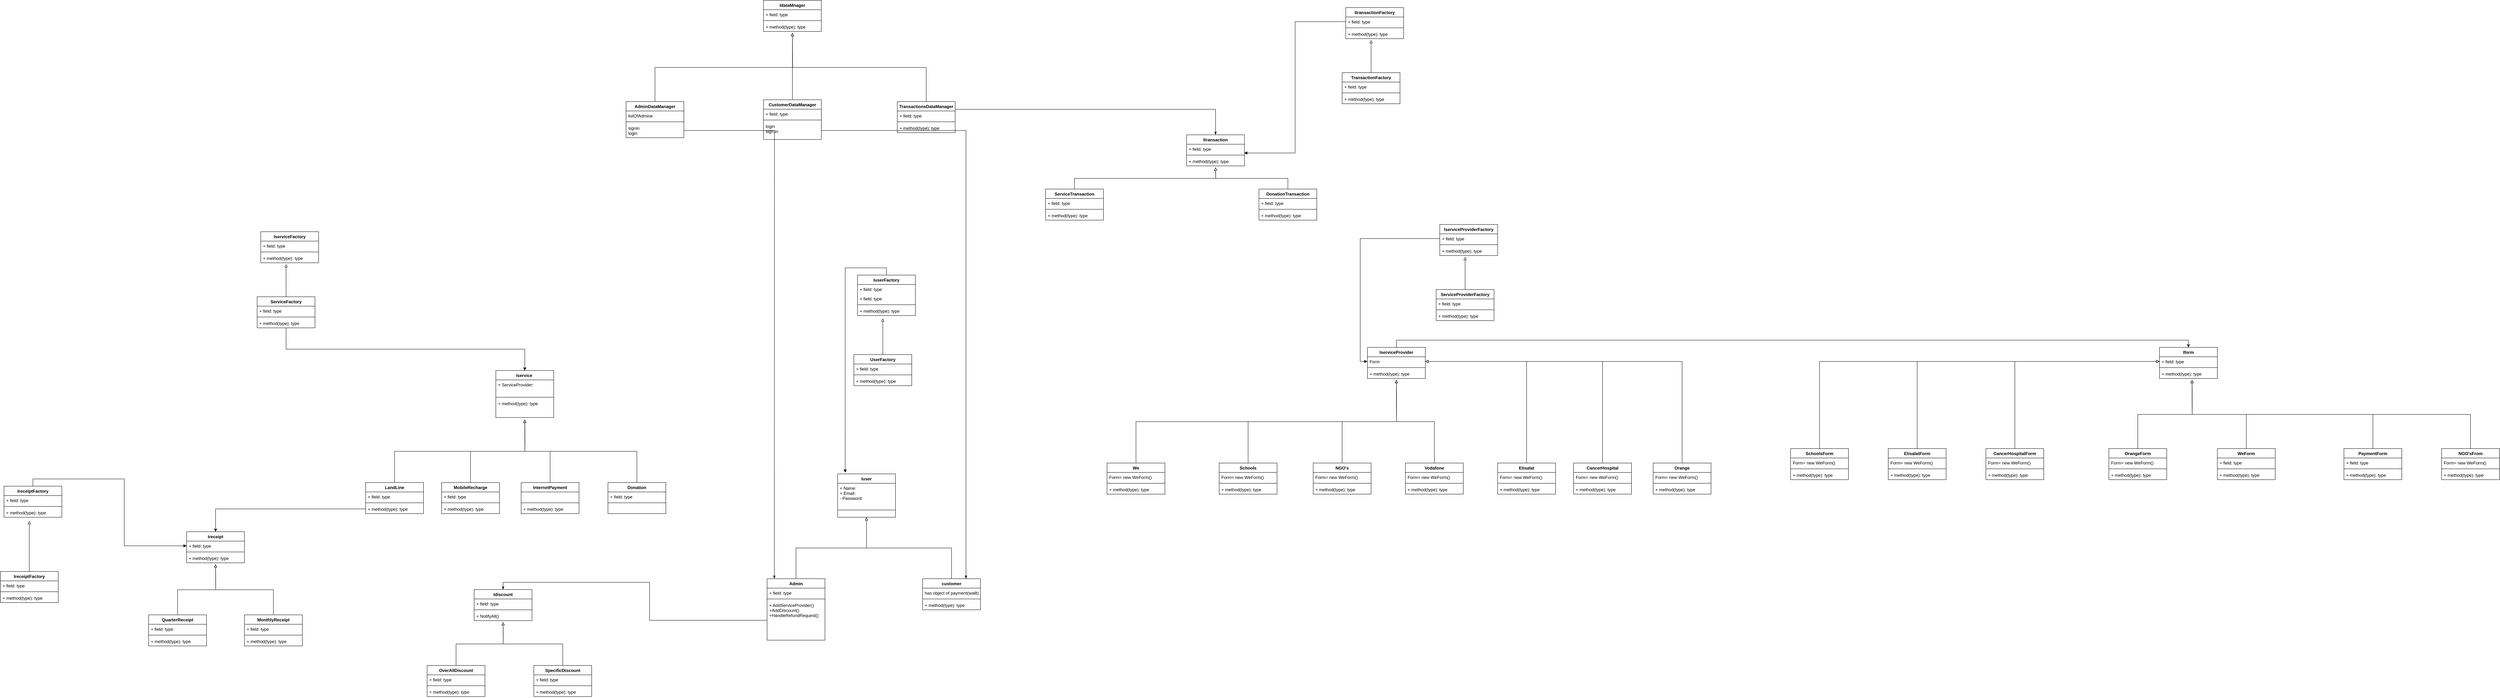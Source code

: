 <mxfile version="20.6.0" type="device"><diagram id="LdYl9KzUwa5ABH2iUasP" name="Page-1"><mxGraphModel dx="6010" dy="3003" grid="1" gridSize="10" guides="1" tooltips="1" connect="1" arrows="1" fold="1" page="1" pageScale="1" pageWidth="850" pageHeight="1100" math="0" shadow="0"><root><mxCell id="0"/><mxCell id="1" parent="0"/><mxCell id="r-srwJ8P8iRDor6dfiAU-12" value="Iuser" style="swimlane;fontStyle=1;align=center;verticalAlign=top;childLayout=stackLayout;horizontal=1;startSize=26;horizontalStack=0;resizeParent=1;resizeParentMax=0;resizeLast=0;collapsible=1;marginBottom=0;" vertex="1" parent="1"><mxGeometry x="395" y="350" width="160" height="120" as="geometry"/></mxCell><mxCell id="r-srwJ8P8iRDor6dfiAU-13" value="+ Name:&#10;+ Email:&#10;- Password:" style="text;strokeColor=none;fillColor=none;align=left;verticalAlign=top;spacingLeft=4;spacingRight=4;overflow=hidden;rotatable=0;points=[[0,0.5],[1,0.5]];portConstraint=eastwest;" vertex="1" parent="r-srwJ8P8iRDor6dfiAU-12"><mxGeometry y="26" width="160" height="54" as="geometry"/></mxCell><mxCell id="r-srwJ8P8iRDor6dfiAU-14" value="" style="line;strokeWidth=1;fillColor=none;align=left;verticalAlign=middle;spacingTop=-1;spacingLeft=3;spacingRight=3;rotatable=0;labelPosition=right;points=[];portConstraint=eastwest;strokeColor=inherit;" vertex="1" parent="r-srwJ8P8iRDor6dfiAU-12"><mxGeometry y="80" width="160" height="40" as="geometry"/></mxCell><mxCell id="r-srwJ8P8iRDor6dfiAU-26" style="edgeStyle=orthogonalEdgeStyle;rounded=0;orthogonalLoop=1;jettySize=auto;html=1;exitX=0.5;exitY=0;exitDx=0;exitDy=0;entryX=0.5;entryY=1;entryDx=0;entryDy=0;endArrow=block;endFill=0;" edge="1" parent="1" source="r-srwJ8P8iRDor6dfiAU-16" target="r-srwJ8P8iRDor6dfiAU-12"><mxGeometry relative="1" as="geometry"/></mxCell><mxCell id="r-srwJ8P8iRDor6dfiAU-16" value="Admin" style="swimlane;fontStyle=1;align=center;verticalAlign=top;childLayout=stackLayout;horizontal=1;startSize=26;horizontalStack=0;resizeParent=1;resizeParentMax=0;resizeLast=0;collapsible=1;marginBottom=0;" vertex="1" parent="1"><mxGeometry x="200" y="640" width="160" height="170" as="geometry"/></mxCell><mxCell id="r-srwJ8P8iRDor6dfiAU-17" value="+ field: type" style="text;strokeColor=none;fillColor=none;align=left;verticalAlign=top;spacingLeft=4;spacingRight=4;overflow=hidden;rotatable=0;points=[[0,0.5],[1,0.5]];portConstraint=eastwest;" vertex="1" parent="r-srwJ8P8iRDor6dfiAU-16"><mxGeometry y="26" width="160" height="26" as="geometry"/></mxCell><mxCell id="r-srwJ8P8iRDor6dfiAU-18" value="" style="line;strokeWidth=1;fillColor=none;align=left;verticalAlign=middle;spacingTop=-1;spacingLeft=3;spacingRight=3;rotatable=0;labelPosition=right;points=[];portConstraint=eastwest;strokeColor=inherit;" vertex="1" parent="r-srwJ8P8iRDor6dfiAU-16"><mxGeometry y="52" width="160" height="8" as="geometry"/></mxCell><mxCell id="r-srwJ8P8iRDor6dfiAU-19" value="+ AddServiceProvider()&#10;+AddDiscount()&#10;+HandleRefundRequest()" style="text;strokeColor=none;fillColor=none;align=left;verticalAlign=top;spacingLeft=4;spacingRight=4;overflow=hidden;rotatable=0;points=[[0,0.5],[1,0.5]];portConstraint=eastwest;" vertex="1" parent="r-srwJ8P8iRDor6dfiAU-16"><mxGeometry y="60" width="160" height="110" as="geometry"/></mxCell><mxCell id="r-srwJ8P8iRDor6dfiAU-25" style="edgeStyle=orthogonalEdgeStyle;rounded=0;orthogonalLoop=1;jettySize=auto;html=1;exitX=0.5;exitY=0;exitDx=0;exitDy=0;entryX=0.5;entryY=1;entryDx=0;entryDy=0;endArrow=block;endFill=0;" edge="1" parent="1" source="r-srwJ8P8iRDor6dfiAU-21" target="r-srwJ8P8iRDor6dfiAU-12"><mxGeometry relative="1" as="geometry"/></mxCell><mxCell id="r-srwJ8P8iRDor6dfiAU-21" value="customer" style="swimlane;fontStyle=1;align=center;verticalAlign=top;childLayout=stackLayout;horizontal=1;startSize=26;horizontalStack=0;resizeParent=1;resizeParentMax=0;resizeLast=0;collapsible=1;marginBottom=0;" vertex="1" parent="1"><mxGeometry x="630" y="640" width="160" height="86" as="geometry"/></mxCell><mxCell id="r-srwJ8P8iRDor6dfiAU-22" value="has object of payment(wallt)" style="text;strokeColor=none;fillColor=none;align=left;verticalAlign=top;spacingLeft=4;spacingRight=4;overflow=hidden;rotatable=0;points=[[0,0.5],[1,0.5]];portConstraint=eastwest;" vertex="1" parent="r-srwJ8P8iRDor6dfiAU-21"><mxGeometry y="26" width="160" height="26" as="geometry"/></mxCell><mxCell id="r-srwJ8P8iRDor6dfiAU-23" value="" style="line;strokeWidth=1;fillColor=none;align=left;verticalAlign=middle;spacingTop=-1;spacingLeft=3;spacingRight=3;rotatable=0;labelPosition=right;points=[];portConstraint=eastwest;strokeColor=inherit;" vertex="1" parent="r-srwJ8P8iRDor6dfiAU-21"><mxGeometry y="52" width="160" height="8" as="geometry"/></mxCell><mxCell id="r-srwJ8P8iRDor6dfiAU-24" value="+ method(type): type" style="text;strokeColor=none;fillColor=none;align=left;verticalAlign=top;spacingLeft=4;spacingRight=4;overflow=hidden;rotatable=0;points=[[0,0.5],[1,0.5]];portConstraint=eastwest;" vertex="1" parent="r-srwJ8P8iRDor6dfiAU-21"><mxGeometry y="60" width="160" height="26" as="geometry"/></mxCell><mxCell id="r-srwJ8P8iRDor6dfiAU-27" value="Iservice " style="swimlane;fontStyle=1;align=center;verticalAlign=top;childLayout=stackLayout;horizontal=1;startSize=26;horizontalStack=0;resizeParent=1;resizeParentMax=0;resizeLast=0;collapsible=1;marginBottom=0;" vertex="1" parent="1"><mxGeometry x="-550" y="64" width="160" height="130" as="geometry"/></mxCell><mxCell id="r-srwJ8P8iRDor6dfiAU-28" value="+ ServiceProvider: " style="text;strokeColor=none;fillColor=none;align=left;verticalAlign=top;spacingLeft=4;spacingRight=4;overflow=hidden;rotatable=0;points=[[0,0.5],[1,0.5]];portConstraint=eastwest;" vertex="1" parent="r-srwJ8P8iRDor6dfiAU-27"><mxGeometry y="26" width="160" height="44" as="geometry"/></mxCell><mxCell id="r-srwJ8P8iRDor6dfiAU-29" value="" style="line;strokeWidth=1;fillColor=none;align=left;verticalAlign=middle;spacingTop=-1;spacingLeft=3;spacingRight=3;rotatable=0;labelPosition=right;points=[];portConstraint=eastwest;strokeColor=inherit;" vertex="1" parent="r-srwJ8P8iRDor6dfiAU-27"><mxGeometry y="70" width="160" height="8" as="geometry"/></mxCell><mxCell id="r-srwJ8P8iRDor6dfiAU-30" value="+ method(type): type " style="text;strokeColor=none;fillColor=none;align=left;verticalAlign=top;spacingLeft=4;spacingRight=4;overflow=hidden;rotatable=0;points=[[0,0.5],[1,0.5]];portConstraint=eastwest;" vertex="1" parent="r-srwJ8P8iRDor6dfiAU-27"><mxGeometry y="78" width="160" height="52" as="geometry"/></mxCell><mxCell id="r-srwJ8P8iRDor6dfiAU-61" style="edgeStyle=orthogonalEdgeStyle;rounded=0;orthogonalLoop=1;jettySize=auto;html=1;exitX=0.5;exitY=0;exitDx=0;exitDy=0;endArrow=block;endFill=0;" edge="1" parent="1" source="r-srwJ8P8iRDor6dfiAU-32"><mxGeometry relative="1" as="geometry"><mxPoint x="-470" y="200" as="targetPoint"/></mxGeometry></mxCell><mxCell id="r-srwJ8P8iRDor6dfiAU-32" value="MobileRecharge" style="swimlane;fontStyle=1;align=center;verticalAlign=top;childLayout=stackLayout;horizontal=1;startSize=26;horizontalStack=0;resizeParent=1;resizeParentMax=0;resizeLast=0;collapsible=1;marginBottom=0;" vertex="1" parent="1"><mxGeometry x="-700" y="374" width="160" height="86" as="geometry"/></mxCell><mxCell id="r-srwJ8P8iRDor6dfiAU-33" value="+ field: type" style="text;strokeColor=none;fillColor=none;align=left;verticalAlign=top;spacingLeft=4;spacingRight=4;overflow=hidden;rotatable=0;points=[[0,0.5],[1,0.5]];portConstraint=eastwest;" vertex="1" parent="r-srwJ8P8iRDor6dfiAU-32"><mxGeometry y="26" width="160" height="26" as="geometry"/></mxCell><mxCell id="r-srwJ8P8iRDor6dfiAU-34" value="" style="line;strokeWidth=1;fillColor=none;align=left;verticalAlign=middle;spacingTop=-1;spacingLeft=3;spacingRight=3;rotatable=0;labelPosition=right;points=[];portConstraint=eastwest;strokeColor=inherit;" vertex="1" parent="r-srwJ8P8iRDor6dfiAU-32"><mxGeometry y="52" width="160" height="8" as="geometry"/></mxCell><mxCell id="r-srwJ8P8iRDor6dfiAU-35" value="+ method(type): type" style="text;strokeColor=none;fillColor=none;align=left;verticalAlign=top;spacingLeft=4;spacingRight=4;overflow=hidden;rotatable=0;points=[[0,0.5],[1,0.5]];portConstraint=eastwest;" vertex="1" parent="r-srwJ8P8iRDor6dfiAU-32"><mxGeometry y="60" width="160" height="26" as="geometry"/></mxCell><mxCell id="r-srwJ8P8iRDor6dfiAU-66" style="edgeStyle=orthogonalEdgeStyle;rounded=0;orthogonalLoop=1;jettySize=auto;html=1;exitX=0.5;exitY=0;exitDx=0;exitDy=0;endArrow=block;endFill=0;" edge="1" parent="1" source="r-srwJ8P8iRDor6dfiAU-37"><mxGeometry relative="1" as="geometry"><mxPoint x="-470" y="200" as="targetPoint"/></mxGeometry></mxCell><mxCell id="r-srwJ8P8iRDor6dfiAU-37" value="InternetPayment" style="swimlane;fontStyle=1;align=center;verticalAlign=top;childLayout=stackLayout;horizontal=1;startSize=26;horizontalStack=0;resizeParent=1;resizeParentMax=0;resizeLast=0;collapsible=1;marginBottom=0;" vertex="1" parent="1"><mxGeometry x="-480" y="374" width="160" height="86" as="geometry"/></mxCell><mxCell id="r-srwJ8P8iRDor6dfiAU-38" value=" " style="text;strokeColor=none;fillColor=none;align=left;verticalAlign=top;spacingLeft=4;spacingRight=4;overflow=hidden;rotatable=0;points=[[0,0.5],[1,0.5]];portConstraint=eastwest;" vertex="1" parent="r-srwJ8P8iRDor6dfiAU-37"><mxGeometry y="26" width="160" height="26" as="geometry"/></mxCell><mxCell id="r-srwJ8P8iRDor6dfiAU-39" value="" style="line;strokeWidth=1;fillColor=none;align=left;verticalAlign=middle;spacingTop=-1;spacingLeft=3;spacingRight=3;rotatable=0;labelPosition=right;points=[];portConstraint=eastwest;strokeColor=inherit;" vertex="1" parent="r-srwJ8P8iRDor6dfiAU-37"><mxGeometry y="52" width="160" height="8" as="geometry"/></mxCell><mxCell id="r-srwJ8P8iRDor6dfiAU-40" value="+ method(type): type" style="text;strokeColor=none;fillColor=none;align=left;verticalAlign=top;spacingLeft=4;spacingRight=4;overflow=hidden;rotatable=0;points=[[0,0.5],[1,0.5]];portConstraint=eastwest;" vertex="1" parent="r-srwJ8P8iRDor6dfiAU-37"><mxGeometry y="60" width="160" height="26" as="geometry"/></mxCell><mxCell id="r-srwJ8P8iRDor6dfiAU-41" style="edgeStyle=orthogonalEdgeStyle;rounded=0;orthogonalLoop=1;jettySize=auto;html=1;exitX=0.5;exitY=0;exitDx=0;exitDy=0;endArrow=block;endFill=0;" edge="1" parent="1" source="r-srwJ8P8iRDor6dfiAU-42"><mxGeometry relative="1" as="geometry"><mxPoint x="-470" y="200" as="targetPoint"/></mxGeometry></mxCell><mxCell id="r-srwJ8P8iRDor6dfiAU-42" value="LandLine" style="swimlane;fontStyle=1;align=center;verticalAlign=top;childLayout=stackLayout;horizontal=1;startSize=26;horizontalStack=0;resizeParent=1;resizeParentMax=0;resizeLast=0;collapsible=1;marginBottom=0;" vertex="1" parent="1"><mxGeometry x="-910" y="374" width="160" height="86" as="geometry"/></mxCell><mxCell id="r-srwJ8P8iRDor6dfiAU-43" value="+ field: type" style="text;strokeColor=none;fillColor=none;align=left;verticalAlign=top;spacingLeft=4;spacingRight=4;overflow=hidden;rotatable=0;points=[[0,0.5],[1,0.5]];portConstraint=eastwest;" vertex="1" parent="r-srwJ8P8iRDor6dfiAU-42"><mxGeometry y="26" width="160" height="26" as="geometry"/></mxCell><mxCell id="r-srwJ8P8iRDor6dfiAU-44" value="" style="line;strokeWidth=1;fillColor=none;align=left;verticalAlign=middle;spacingTop=-1;spacingLeft=3;spacingRight=3;rotatable=0;labelPosition=right;points=[];portConstraint=eastwest;strokeColor=inherit;" vertex="1" parent="r-srwJ8P8iRDor6dfiAU-42"><mxGeometry y="52" width="160" height="8" as="geometry"/></mxCell><mxCell id="r-srwJ8P8iRDor6dfiAU-45" value="+ method(type): type" style="text;strokeColor=none;fillColor=none;align=left;verticalAlign=top;spacingLeft=4;spacingRight=4;overflow=hidden;rotatable=0;points=[[0,0.5],[1,0.5]];portConstraint=eastwest;" vertex="1" parent="r-srwJ8P8iRDor6dfiAU-42"><mxGeometry y="60" width="160" height="26" as="geometry"/></mxCell><mxCell id="r-srwJ8P8iRDor6dfiAU-71" style="edgeStyle=orthogonalEdgeStyle;rounded=0;orthogonalLoop=1;jettySize=auto;html=1;exitX=0.5;exitY=0;exitDx=0;exitDy=0;endArrow=block;endFill=0;" edge="1" parent="1" source="r-srwJ8P8iRDor6dfiAU-47"><mxGeometry relative="1" as="geometry"><mxPoint x="-470" y="200" as="targetPoint"/></mxGeometry></mxCell><mxCell id="r-srwJ8P8iRDor6dfiAU-47" value="Donation&#10;" style="swimlane;fontStyle=1;align=center;verticalAlign=top;childLayout=stackLayout;horizontal=1;startSize=26;horizontalStack=0;resizeParent=1;resizeParentMax=0;resizeLast=0;collapsible=1;marginBottom=0;" vertex="1" parent="1"><mxGeometry x="-240" y="374" width="160" height="86" as="geometry"/></mxCell><mxCell id="r-srwJ8P8iRDor6dfiAU-48" value="+ field: type" style="text;strokeColor=none;fillColor=none;align=left;verticalAlign=top;spacingLeft=4;spacingRight=4;overflow=hidden;rotatable=0;points=[[0,0.5],[1,0.5]];portConstraint=eastwest;" vertex="1" parent="r-srwJ8P8iRDor6dfiAU-47"><mxGeometry y="26" width="160" height="26" as="geometry"/></mxCell><mxCell id="r-srwJ8P8iRDor6dfiAU-49" value="" style="line;strokeWidth=1;fillColor=none;align=left;verticalAlign=middle;spacingTop=-1;spacingLeft=3;spacingRight=3;rotatable=0;labelPosition=right;points=[];portConstraint=eastwest;strokeColor=inherit;" vertex="1" parent="r-srwJ8P8iRDor6dfiAU-47"><mxGeometry y="52" width="160" height="8" as="geometry"/></mxCell><mxCell id="r-srwJ8P8iRDor6dfiAU-50" value=" " style="text;strokeColor=none;fillColor=none;align=left;verticalAlign=top;spacingLeft=4;spacingRight=4;overflow=hidden;rotatable=0;points=[[0,0.5],[1,0.5]];portConstraint=eastwest;" vertex="1" parent="r-srwJ8P8iRDor6dfiAU-47"><mxGeometry y="60" width="160" height="26" as="geometry"/></mxCell><mxCell id="r-srwJ8P8iRDor6dfiAU-72" value="Ireceipt" style="swimlane;fontStyle=1;align=center;verticalAlign=top;childLayout=stackLayout;horizontal=1;startSize=26;horizontalStack=0;resizeParent=1;resizeParentMax=0;resizeLast=0;collapsible=1;marginBottom=0;" vertex="1" parent="1"><mxGeometry x="-1405" y="510" width="160" height="86" as="geometry"/></mxCell><mxCell id="r-srwJ8P8iRDor6dfiAU-73" value="+ field: type" style="text;strokeColor=none;fillColor=none;align=left;verticalAlign=top;spacingLeft=4;spacingRight=4;overflow=hidden;rotatable=0;points=[[0,0.5],[1,0.5]];portConstraint=eastwest;" vertex="1" parent="r-srwJ8P8iRDor6dfiAU-72"><mxGeometry y="26" width="160" height="26" as="geometry"/></mxCell><mxCell id="r-srwJ8P8iRDor6dfiAU-74" value="" style="line;strokeWidth=1;fillColor=none;align=left;verticalAlign=middle;spacingTop=-1;spacingLeft=3;spacingRight=3;rotatable=0;labelPosition=right;points=[];portConstraint=eastwest;strokeColor=inherit;" vertex="1" parent="r-srwJ8P8iRDor6dfiAU-72"><mxGeometry y="52" width="160" height="8" as="geometry"/></mxCell><mxCell id="r-srwJ8P8iRDor6dfiAU-75" value="+ method(type): type" style="text;strokeColor=none;fillColor=none;align=left;verticalAlign=top;spacingLeft=4;spacingRight=4;overflow=hidden;rotatable=0;points=[[0,0.5],[1,0.5]];portConstraint=eastwest;" vertex="1" parent="r-srwJ8P8iRDor6dfiAU-72"><mxGeometry y="60" width="160" height="26" as="geometry"/></mxCell><mxCell id="r-srwJ8P8iRDor6dfiAU-76" style="edgeStyle=orthogonalEdgeStyle;rounded=0;orthogonalLoop=1;jettySize=auto;html=1;exitX=0.5;exitY=0;exitDx=0;exitDy=0;endArrow=block;endFill=0;" edge="1" parent="1" source="r-srwJ8P8iRDor6dfiAU-77"><mxGeometry relative="1" as="geometry"><mxPoint x="-1325" y="600" as="targetPoint"/></mxGeometry></mxCell><mxCell id="r-srwJ8P8iRDor6dfiAU-77" value="MonthlyReceipt" style="swimlane;fontStyle=1;align=center;verticalAlign=top;childLayout=stackLayout;horizontal=1;startSize=26;horizontalStack=0;resizeParent=1;resizeParentMax=0;resizeLast=0;collapsible=1;marginBottom=0;" vertex="1" parent="1"><mxGeometry x="-1245" y="740" width="160" height="86" as="geometry"/></mxCell><mxCell id="r-srwJ8P8iRDor6dfiAU-78" value="+ field: type" style="text;strokeColor=none;fillColor=none;align=left;verticalAlign=top;spacingLeft=4;spacingRight=4;overflow=hidden;rotatable=0;points=[[0,0.5],[1,0.5]];portConstraint=eastwest;" vertex="1" parent="r-srwJ8P8iRDor6dfiAU-77"><mxGeometry y="26" width="160" height="26" as="geometry"/></mxCell><mxCell id="r-srwJ8P8iRDor6dfiAU-79" value="" style="line;strokeWidth=1;fillColor=none;align=left;verticalAlign=middle;spacingTop=-1;spacingLeft=3;spacingRight=3;rotatable=0;labelPosition=right;points=[];portConstraint=eastwest;strokeColor=inherit;" vertex="1" parent="r-srwJ8P8iRDor6dfiAU-77"><mxGeometry y="52" width="160" height="8" as="geometry"/></mxCell><mxCell id="r-srwJ8P8iRDor6dfiAU-80" value="+ method(type): type" style="text;strokeColor=none;fillColor=none;align=left;verticalAlign=top;spacingLeft=4;spacingRight=4;overflow=hidden;rotatable=0;points=[[0,0.5],[1,0.5]];portConstraint=eastwest;" vertex="1" parent="r-srwJ8P8iRDor6dfiAU-77"><mxGeometry y="60" width="160" height="26" as="geometry"/></mxCell><mxCell id="r-srwJ8P8iRDor6dfiAU-81" style="edgeStyle=orthogonalEdgeStyle;rounded=0;orthogonalLoop=1;jettySize=auto;html=1;exitX=0.5;exitY=0;exitDx=0;exitDy=0;endArrow=block;endFill=0;" edge="1" parent="1" source="r-srwJ8P8iRDor6dfiAU-82"><mxGeometry relative="1" as="geometry"><mxPoint x="-1325" y="600" as="targetPoint"/></mxGeometry></mxCell><mxCell id="r-srwJ8P8iRDor6dfiAU-82" value="QuarterReceipt" style="swimlane;fontStyle=1;align=center;verticalAlign=top;childLayout=stackLayout;horizontal=1;startSize=26;horizontalStack=0;resizeParent=1;resizeParentMax=0;resizeLast=0;collapsible=1;marginBottom=0;" vertex="1" parent="1"><mxGeometry x="-1510" y="740" width="160" height="86" as="geometry"/></mxCell><mxCell id="r-srwJ8P8iRDor6dfiAU-83" value="+ field: type" style="text;strokeColor=none;fillColor=none;align=left;verticalAlign=top;spacingLeft=4;spacingRight=4;overflow=hidden;rotatable=0;points=[[0,0.5],[1,0.5]];portConstraint=eastwest;" vertex="1" parent="r-srwJ8P8iRDor6dfiAU-82"><mxGeometry y="26" width="160" height="26" as="geometry"/></mxCell><mxCell id="r-srwJ8P8iRDor6dfiAU-84" value="" style="line;strokeWidth=1;fillColor=none;align=left;verticalAlign=middle;spacingTop=-1;spacingLeft=3;spacingRight=3;rotatable=0;labelPosition=right;points=[];portConstraint=eastwest;strokeColor=inherit;" vertex="1" parent="r-srwJ8P8iRDor6dfiAU-82"><mxGeometry y="52" width="160" height="8" as="geometry"/></mxCell><mxCell id="r-srwJ8P8iRDor6dfiAU-85" value="+ method(type): type" style="text;strokeColor=none;fillColor=none;align=left;verticalAlign=top;spacingLeft=4;spacingRight=4;overflow=hidden;rotatable=0;points=[[0,0.5],[1,0.5]];portConstraint=eastwest;" vertex="1" parent="r-srwJ8P8iRDor6dfiAU-82"><mxGeometry y="60" width="160" height="26" as="geometry"/></mxCell><mxCell id="r-srwJ8P8iRDor6dfiAU-86" style="edgeStyle=orthogonalEdgeStyle;rounded=0;orthogonalLoop=1;jettySize=auto;html=1;exitX=0;exitY=0.5;exitDx=0;exitDy=0;entryX=0.5;entryY=0;entryDx=0;entryDy=0;endArrow=classic;endFill=1;" edge="1" parent="1" source="r-srwJ8P8iRDor6dfiAU-45" target="r-srwJ8P8iRDor6dfiAU-72"><mxGeometry relative="1" as="geometry"/></mxCell><mxCell id="r-srwJ8P8iRDor6dfiAU-87" value="Idiscount" style="swimlane;fontStyle=1;align=center;verticalAlign=top;childLayout=stackLayout;horizontal=1;startSize=26;horizontalStack=0;resizeParent=1;resizeParentMax=0;resizeLast=0;collapsible=1;marginBottom=0;" vertex="1" parent="1"><mxGeometry x="-610" y="670" width="160" height="86" as="geometry"/></mxCell><mxCell id="r-srwJ8P8iRDor6dfiAU-88" value="+ field: type" style="text;strokeColor=none;fillColor=none;align=left;verticalAlign=top;spacingLeft=4;spacingRight=4;overflow=hidden;rotatable=0;points=[[0,0.5],[1,0.5]];portConstraint=eastwest;" vertex="1" parent="r-srwJ8P8iRDor6dfiAU-87"><mxGeometry y="26" width="160" height="26" as="geometry"/></mxCell><mxCell id="r-srwJ8P8iRDor6dfiAU-89" value="" style="line;strokeWidth=1;fillColor=none;align=left;verticalAlign=middle;spacingTop=-1;spacingLeft=3;spacingRight=3;rotatable=0;labelPosition=right;points=[];portConstraint=eastwest;strokeColor=inherit;" vertex="1" parent="r-srwJ8P8iRDor6dfiAU-87"><mxGeometry y="52" width="160" height="8" as="geometry"/></mxCell><mxCell id="r-srwJ8P8iRDor6dfiAU-90" value="+ NotifyAll()" style="text;strokeColor=none;fillColor=none;align=left;verticalAlign=top;spacingLeft=4;spacingRight=4;overflow=hidden;rotatable=0;points=[[0,0.5],[1,0.5]];portConstraint=eastwest;" vertex="1" parent="r-srwJ8P8iRDor6dfiAU-87"><mxGeometry y="60" width="160" height="26" as="geometry"/></mxCell><mxCell id="r-srwJ8P8iRDor6dfiAU-91" style="edgeStyle=orthogonalEdgeStyle;rounded=0;orthogonalLoop=1;jettySize=auto;html=1;exitX=0.5;exitY=0;exitDx=0;exitDy=0;endArrow=block;endFill=0;" edge="1" parent="1" source="r-srwJ8P8iRDor6dfiAU-92"><mxGeometry relative="1" as="geometry"><mxPoint x="-530" y="760" as="targetPoint"/></mxGeometry></mxCell><mxCell id="r-srwJ8P8iRDor6dfiAU-92" value="OverAllDiscount" style="swimlane;fontStyle=1;align=center;verticalAlign=top;childLayout=stackLayout;horizontal=1;startSize=26;horizontalStack=0;resizeParent=1;resizeParentMax=0;resizeLast=0;collapsible=1;marginBottom=0;" vertex="1" parent="1"><mxGeometry x="-740" y="880" width="160" height="86" as="geometry"/></mxCell><mxCell id="r-srwJ8P8iRDor6dfiAU-93" value="+ field: type" style="text;strokeColor=none;fillColor=none;align=left;verticalAlign=top;spacingLeft=4;spacingRight=4;overflow=hidden;rotatable=0;points=[[0,0.5],[1,0.5]];portConstraint=eastwest;" vertex="1" parent="r-srwJ8P8iRDor6dfiAU-92"><mxGeometry y="26" width="160" height="26" as="geometry"/></mxCell><mxCell id="r-srwJ8P8iRDor6dfiAU-94" value="" style="line;strokeWidth=1;fillColor=none;align=left;verticalAlign=middle;spacingTop=-1;spacingLeft=3;spacingRight=3;rotatable=0;labelPosition=right;points=[];portConstraint=eastwest;strokeColor=inherit;" vertex="1" parent="r-srwJ8P8iRDor6dfiAU-92"><mxGeometry y="52" width="160" height="8" as="geometry"/></mxCell><mxCell id="r-srwJ8P8iRDor6dfiAU-95" value="+ method(type): type" style="text;strokeColor=none;fillColor=none;align=left;verticalAlign=top;spacingLeft=4;spacingRight=4;overflow=hidden;rotatable=0;points=[[0,0.5],[1,0.5]];portConstraint=eastwest;" vertex="1" parent="r-srwJ8P8iRDor6dfiAU-92"><mxGeometry y="60" width="160" height="26" as="geometry"/></mxCell><mxCell id="r-srwJ8P8iRDor6dfiAU-96" style="edgeStyle=orthogonalEdgeStyle;rounded=0;orthogonalLoop=1;jettySize=auto;html=1;exitX=0.5;exitY=0;exitDx=0;exitDy=0;endArrow=block;endFill=0;" edge="1" parent="1" source="r-srwJ8P8iRDor6dfiAU-97"><mxGeometry relative="1" as="geometry"><mxPoint x="-530" y="760" as="targetPoint"/></mxGeometry></mxCell><mxCell id="r-srwJ8P8iRDor6dfiAU-97" value="SpecificDiscount" style="swimlane;fontStyle=1;align=center;verticalAlign=top;childLayout=stackLayout;horizontal=1;startSize=26;horizontalStack=0;resizeParent=1;resizeParentMax=0;resizeLast=0;collapsible=1;marginBottom=0;" vertex="1" parent="1"><mxGeometry x="-445" y="880" width="160" height="86" as="geometry"/></mxCell><mxCell id="r-srwJ8P8iRDor6dfiAU-98" value="+ field: type" style="text;strokeColor=none;fillColor=none;align=left;verticalAlign=top;spacingLeft=4;spacingRight=4;overflow=hidden;rotatable=0;points=[[0,0.5],[1,0.5]];portConstraint=eastwest;" vertex="1" parent="r-srwJ8P8iRDor6dfiAU-97"><mxGeometry y="26" width="160" height="26" as="geometry"/></mxCell><mxCell id="r-srwJ8P8iRDor6dfiAU-99" value="" style="line;strokeWidth=1;fillColor=none;align=left;verticalAlign=middle;spacingTop=-1;spacingLeft=3;spacingRight=3;rotatable=0;labelPosition=right;points=[];portConstraint=eastwest;strokeColor=inherit;" vertex="1" parent="r-srwJ8P8iRDor6dfiAU-97"><mxGeometry y="52" width="160" height="8" as="geometry"/></mxCell><mxCell id="r-srwJ8P8iRDor6dfiAU-100" value="+ method(type): type" style="text;strokeColor=none;fillColor=none;align=left;verticalAlign=top;spacingLeft=4;spacingRight=4;overflow=hidden;rotatable=0;points=[[0,0.5],[1,0.5]];portConstraint=eastwest;" vertex="1" parent="r-srwJ8P8iRDor6dfiAU-97"><mxGeometry y="60" width="160" height="26" as="geometry"/></mxCell><mxCell id="r-srwJ8P8iRDor6dfiAU-182" style="edgeStyle=orthogonalEdgeStyle;rounded=0;orthogonalLoop=1;jettySize=auto;html=1;exitX=0.5;exitY=0;exitDx=0;exitDy=0;entryX=0.5;entryY=0;entryDx=0;entryDy=0;endArrow=classic;endFill=1;" edge="1" parent="1" source="r-srwJ8P8iRDor6dfiAU-101" target="r-srwJ8P8iRDor6dfiAU-105"><mxGeometry relative="1" as="geometry"/></mxCell><mxCell id="r-srwJ8P8iRDor6dfiAU-101" value="IserviceProvider" style="swimlane;fontStyle=1;align=center;verticalAlign=top;childLayout=stackLayout;horizontal=1;startSize=26;horizontalStack=0;resizeParent=1;resizeParentMax=0;resizeLast=0;collapsible=1;marginBottom=0;" vertex="1" parent="1"><mxGeometry x="1860" width="160" height="86" as="geometry"/></mxCell><mxCell id="r-srwJ8P8iRDor6dfiAU-102" value="Form" style="text;strokeColor=none;fillColor=none;align=left;verticalAlign=top;spacingLeft=4;spacingRight=4;overflow=hidden;rotatable=0;points=[[0,0.5],[1,0.5]];portConstraint=eastwest;" vertex="1" parent="r-srwJ8P8iRDor6dfiAU-101"><mxGeometry y="26" width="160" height="26" as="geometry"/></mxCell><mxCell id="r-srwJ8P8iRDor6dfiAU-103" value="" style="line;strokeWidth=1;fillColor=none;align=left;verticalAlign=middle;spacingTop=-1;spacingLeft=3;spacingRight=3;rotatable=0;labelPosition=right;points=[];portConstraint=eastwest;strokeColor=inherit;" vertex="1" parent="r-srwJ8P8iRDor6dfiAU-101"><mxGeometry y="52" width="160" height="8" as="geometry"/></mxCell><mxCell id="r-srwJ8P8iRDor6dfiAU-104" value="+ method(type): type" style="text;strokeColor=none;fillColor=none;align=left;verticalAlign=top;spacingLeft=4;spacingRight=4;overflow=hidden;rotatable=0;points=[[0,0.5],[1,0.5]];portConstraint=eastwest;" vertex="1" parent="r-srwJ8P8iRDor6dfiAU-101"><mxGeometry y="60" width="160" height="26" as="geometry"/></mxCell><mxCell id="r-srwJ8P8iRDor6dfiAU-105" value="Iform" style="swimlane;fontStyle=1;align=center;verticalAlign=top;childLayout=stackLayout;horizontal=1;startSize=26;horizontalStack=0;resizeParent=1;resizeParentMax=0;resizeLast=0;collapsible=1;marginBottom=0;" vertex="1" parent="1"><mxGeometry x="4050" width="160" height="86" as="geometry"/></mxCell><mxCell id="r-srwJ8P8iRDor6dfiAU-106" value="+ field: type" style="text;strokeColor=none;fillColor=none;align=left;verticalAlign=top;spacingLeft=4;spacingRight=4;overflow=hidden;rotatable=0;points=[[0,0.5],[1,0.5]];portConstraint=eastwest;" vertex="1" parent="r-srwJ8P8iRDor6dfiAU-105"><mxGeometry y="26" width="160" height="26" as="geometry"/></mxCell><mxCell id="r-srwJ8P8iRDor6dfiAU-107" value="" style="line;strokeWidth=1;fillColor=none;align=left;verticalAlign=middle;spacingTop=-1;spacingLeft=3;spacingRight=3;rotatable=0;labelPosition=right;points=[];portConstraint=eastwest;strokeColor=inherit;" vertex="1" parent="r-srwJ8P8iRDor6dfiAU-105"><mxGeometry y="52" width="160" height="8" as="geometry"/></mxCell><mxCell id="r-srwJ8P8iRDor6dfiAU-108" value="+ method(type): type" style="text;strokeColor=none;fillColor=none;align=left;verticalAlign=top;spacingLeft=4;spacingRight=4;overflow=hidden;rotatable=0;points=[[0,0.5],[1,0.5]];portConstraint=eastwest;" vertex="1" parent="r-srwJ8P8iRDor6dfiAU-105"><mxGeometry y="60" width="160" height="26" as="geometry"/></mxCell><mxCell id="r-srwJ8P8iRDor6dfiAU-264" style="edgeStyle=orthogonalEdgeStyle;rounded=0;orthogonalLoop=1;jettySize=auto;html=1;exitX=0.5;exitY=0;exitDx=0;exitDy=0;endArrow=block;endFill=0;" edge="1" parent="1" source="r-srwJ8P8iRDor6dfiAU-110"><mxGeometry relative="1" as="geometry"><mxPoint x="1940" y="90" as="targetPoint"/></mxGeometry></mxCell><mxCell id="r-srwJ8P8iRDor6dfiAU-110" value="We" style="swimlane;fontStyle=1;align=center;verticalAlign=top;childLayout=stackLayout;horizontal=1;startSize=26;horizontalStack=0;resizeParent=1;resizeParentMax=0;resizeLast=0;collapsible=1;marginBottom=0;" vertex="1" parent="1"><mxGeometry x="1140" y="320" width="160" height="86" as="geometry"/></mxCell><mxCell id="r-srwJ8P8iRDor6dfiAU-111" value="Form= new WeForm()" style="text;strokeColor=none;fillColor=none;align=left;verticalAlign=top;spacingLeft=4;spacingRight=4;overflow=hidden;rotatable=0;points=[[0,0.5],[1,0.5]];portConstraint=eastwest;" vertex="1" parent="r-srwJ8P8iRDor6dfiAU-110"><mxGeometry y="26" width="160" height="26" as="geometry"/></mxCell><mxCell id="r-srwJ8P8iRDor6dfiAU-112" value="" style="line;strokeWidth=1;fillColor=none;align=left;verticalAlign=middle;spacingTop=-1;spacingLeft=3;spacingRight=3;rotatable=0;labelPosition=right;points=[];portConstraint=eastwest;strokeColor=inherit;" vertex="1" parent="r-srwJ8P8iRDor6dfiAU-110"><mxGeometry y="52" width="160" height="8" as="geometry"/></mxCell><mxCell id="r-srwJ8P8iRDor6dfiAU-113" value="+ method(type): type" style="text;strokeColor=none;fillColor=none;align=left;verticalAlign=top;spacingLeft=4;spacingRight=4;overflow=hidden;rotatable=0;points=[[0,0.5],[1,0.5]];portConstraint=eastwest;" vertex="1" parent="r-srwJ8P8iRDor6dfiAU-110"><mxGeometry y="60" width="160" height="26" as="geometry"/></mxCell><mxCell id="r-srwJ8P8iRDor6dfiAU-215" style="edgeStyle=orthogonalEdgeStyle;rounded=0;orthogonalLoop=1;jettySize=auto;html=1;exitX=0.5;exitY=0;exitDx=0;exitDy=0;endArrow=block;endFill=0;" edge="1" parent="1" source="r-srwJ8P8iRDor6dfiAU-115"><mxGeometry relative="1" as="geometry"><mxPoint x="4140" y="90" as="targetPoint"/></mxGeometry></mxCell><mxCell id="r-srwJ8P8iRDor6dfiAU-115" value="WeForm" style="swimlane;fontStyle=1;align=center;verticalAlign=top;childLayout=stackLayout;horizontal=1;startSize=26;horizontalStack=0;resizeParent=1;resizeParentMax=0;resizeLast=0;collapsible=1;marginBottom=0;" vertex="1" parent="1"><mxGeometry x="4210" y="280" width="160" height="86" as="geometry"/></mxCell><mxCell id="r-srwJ8P8iRDor6dfiAU-116" value="+ field: type" style="text;strokeColor=none;fillColor=none;align=left;verticalAlign=top;spacingLeft=4;spacingRight=4;overflow=hidden;rotatable=0;points=[[0,0.5],[1,0.5]];portConstraint=eastwest;" vertex="1" parent="r-srwJ8P8iRDor6dfiAU-115"><mxGeometry y="26" width="160" height="26" as="geometry"/></mxCell><mxCell id="r-srwJ8P8iRDor6dfiAU-117" value="" style="line;strokeWidth=1;fillColor=none;align=left;verticalAlign=middle;spacingTop=-1;spacingLeft=3;spacingRight=3;rotatable=0;labelPosition=right;points=[];portConstraint=eastwest;strokeColor=inherit;" vertex="1" parent="r-srwJ8P8iRDor6dfiAU-115"><mxGeometry y="52" width="160" height="8" as="geometry"/></mxCell><mxCell id="r-srwJ8P8iRDor6dfiAU-118" value="+ method(type): type" style="text;strokeColor=none;fillColor=none;align=left;verticalAlign=top;spacingLeft=4;spacingRight=4;overflow=hidden;rotatable=0;points=[[0,0.5],[1,0.5]];portConstraint=eastwest;" vertex="1" parent="r-srwJ8P8iRDor6dfiAU-115"><mxGeometry y="60" width="160" height="26" as="geometry"/></mxCell><mxCell id="r-srwJ8P8iRDor6dfiAU-220" style="edgeStyle=orthogonalEdgeStyle;rounded=0;orthogonalLoop=1;jettySize=auto;html=1;exitX=0.5;exitY=0;exitDx=0;exitDy=0;endArrow=block;endFill=0;" edge="1" parent="1" source="r-srwJ8P8iRDor6dfiAU-120"><mxGeometry relative="1" as="geometry"><mxPoint x="4140" y="90" as="targetPoint"/></mxGeometry></mxCell><mxCell id="r-srwJ8P8iRDor6dfiAU-120" value="PaymentForm" style="swimlane;fontStyle=1;align=center;verticalAlign=top;childLayout=stackLayout;horizontal=1;startSize=26;horizontalStack=0;resizeParent=1;resizeParentMax=0;resizeLast=0;collapsible=1;marginBottom=0;" vertex="1" parent="1"><mxGeometry x="4560" y="280" width="160" height="86" as="geometry"/></mxCell><mxCell id="r-srwJ8P8iRDor6dfiAU-121" value="+ field: type" style="text;strokeColor=none;fillColor=none;align=left;verticalAlign=top;spacingLeft=4;spacingRight=4;overflow=hidden;rotatable=0;points=[[0,0.5],[1,0.5]];portConstraint=eastwest;" vertex="1" parent="r-srwJ8P8iRDor6dfiAU-120"><mxGeometry y="26" width="160" height="26" as="geometry"/></mxCell><mxCell id="r-srwJ8P8iRDor6dfiAU-122" value="" style="line;strokeWidth=1;fillColor=none;align=left;verticalAlign=middle;spacingTop=-1;spacingLeft=3;spacingRight=3;rotatable=0;labelPosition=right;points=[];portConstraint=eastwest;strokeColor=inherit;" vertex="1" parent="r-srwJ8P8iRDor6dfiAU-120"><mxGeometry y="52" width="160" height="8" as="geometry"/></mxCell><mxCell id="r-srwJ8P8iRDor6dfiAU-123" value="+ method(type): type" style="text;strokeColor=none;fillColor=none;align=left;verticalAlign=top;spacingLeft=4;spacingRight=4;overflow=hidden;rotatable=0;points=[[0,0.5],[1,0.5]];portConstraint=eastwest;" vertex="1" parent="r-srwJ8P8iRDor6dfiAU-120"><mxGeometry y="60" width="160" height="26" as="geometry"/></mxCell><mxCell id="r-srwJ8P8iRDor6dfiAU-181" style="edgeStyle=orthogonalEdgeStyle;rounded=0;orthogonalLoop=1;jettySize=auto;html=1;exitX=0.5;exitY=0;exitDx=0;exitDy=0;endArrow=block;endFill=0;" edge="1" parent="1" source="r-srwJ8P8iRDor6dfiAU-126" target="r-srwJ8P8iRDor6dfiAU-102"><mxGeometry relative="1" as="geometry"/></mxCell><mxCell id="r-srwJ8P8iRDor6dfiAU-126" value="Orange" style="swimlane;fontStyle=1;align=center;verticalAlign=top;childLayout=stackLayout;horizontal=1;startSize=26;horizontalStack=0;resizeParent=1;resizeParentMax=0;resizeLast=0;collapsible=1;marginBottom=0;" vertex="1" parent="1"><mxGeometry x="2650" y="320" width="160" height="86" as="geometry"/></mxCell><mxCell id="r-srwJ8P8iRDor6dfiAU-127" value="Form= new WeForm()" style="text;strokeColor=none;fillColor=none;align=left;verticalAlign=top;spacingLeft=4;spacingRight=4;overflow=hidden;rotatable=0;points=[[0,0.5],[1,0.5]];portConstraint=eastwest;" vertex="1" parent="r-srwJ8P8iRDor6dfiAU-126"><mxGeometry y="26" width="160" height="26" as="geometry"/></mxCell><mxCell id="r-srwJ8P8iRDor6dfiAU-128" value="" style="line;strokeWidth=1;fillColor=none;align=left;verticalAlign=middle;spacingTop=-1;spacingLeft=3;spacingRight=3;rotatable=0;labelPosition=right;points=[];portConstraint=eastwest;strokeColor=inherit;" vertex="1" parent="r-srwJ8P8iRDor6dfiAU-126"><mxGeometry y="52" width="160" height="8" as="geometry"/></mxCell><mxCell id="r-srwJ8P8iRDor6dfiAU-129" value="+ method(type): type" style="text;strokeColor=none;fillColor=none;align=left;verticalAlign=top;spacingLeft=4;spacingRight=4;overflow=hidden;rotatable=0;points=[[0,0.5],[1,0.5]];portConstraint=eastwest;" vertex="1" parent="r-srwJ8P8iRDor6dfiAU-126"><mxGeometry y="60" width="160" height="26" as="geometry"/></mxCell><mxCell id="r-srwJ8P8iRDor6dfiAU-174" style="edgeStyle=orthogonalEdgeStyle;rounded=0;orthogonalLoop=1;jettySize=auto;html=1;exitX=0.5;exitY=0;exitDx=0;exitDy=0;endArrow=block;endFill=0;" edge="1" parent="1" source="r-srwJ8P8iRDor6dfiAU-130"><mxGeometry relative="1" as="geometry"><mxPoint x="1940" y="90" as="targetPoint"/></mxGeometry></mxCell><mxCell id="r-srwJ8P8iRDor6dfiAU-130" value="Vodafone" style="swimlane;fontStyle=1;align=center;verticalAlign=top;childLayout=stackLayout;horizontal=1;startSize=26;horizontalStack=0;resizeParent=1;resizeParentMax=0;resizeLast=0;collapsible=1;marginBottom=0;" vertex="1" parent="1"><mxGeometry x="1965" y="320" width="160" height="86" as="geometry"/></mxCell><mxCell id="r-srwJ8P8iRDor6dfiAU-131" value="Form= new WeForm()" style="text;strokeColor=none;fillColor=none;align=left;verticalAlign=top;spacingLeft=4;spacingRight=4;overflow=hidden;rotatable=0;points=[[0,0.5],[1,0.5]];portConstraint=eastwest;" vertex="1" parent="r-srwJ8P8iRDor6dfiAU-130"><mxGeometry y="26" width="160" height="26" as="geometry"/></mxCell><mxCell id="r-srwJ8P8iRDor6dfiAU-132" value="" style="line;strokeWidth=1;fillColor=none;align=left;verticalAlign=middle;spacingTop=-1;spacingLeft=3;spacingRight=3;rotatable=0;labelPosition=right;points=[];portConstraint=eastwest;strokeColor=inherit;" vertex="1" parent="r-srwJ8P8iRDor6dfiAU-130"><mxGeometry y="52" width="160" height="8" as="geometry"/></mxCell><mxCell id="r-srwJ8P8iRDor6dfiAU-133" value="+ method(type): type" style="text;strokeColor=none;fillColor=none;align=left;verticalAlign=top;spacingLeft=4;spacingRight=4;overflow=hidden;rotatable=0;points=[[0,0.5],[1,0.5]];portConstraint=eastwest;" vertex="1" parent="r-srwJ8P8iRDor6dfiAU-130"><mxGeometry y="60" width="160" height="26" as="geometry"/></mxCell><mxCell id="r-srwJ8P8iRDor6dfiAU-179" style="edgeStyle=orthogonalEdgeStyle;rounded=0;orthogonalLoop=1;jettySize=auto;html=1;endArrow=block;endFill=0;entryX=1;entryY=0.5;entryDx=0;entryDy=0;" edge="1" parent="1" source="r-srwJ8P8iRDor6dfiAU-134" target="r-srwJ8P8iRDor6dfiAU-102"><mxGeometry relative="1" as="geometry"><mxPoint x="1940" y="143" as="targetPoint"/></mxGeometry></mxCell><mxCell id="r-srwJ8P8iRDor6dfiAU-134" value="Etisalat" style="swimlane;fontStyle=1;align=center;verticalAlign=top;childLayout=stackLayout;horizontal=1;startSize=26;horizontalStack=0;resizeParent=1;resizeParentMax=0;resizeLast=0;collapsible=1;marginBottom=0;" vertex="1" parent="1"><mxGeometry x="2220" y="320" width="160" height="86" as="geometry"/></mxCell><mxCell id="r-srwJ8P8iRDor6dfiAU-135" value="Form= new WeForm()" style="text;strokeColor=none;fillColor=none;align=left;verticalAlign=top;spacingLeft=4;spacingRight=4;overflow=hidden;rotatable=0;points=[[0,0.5],[1,0.5]];portConstraint=eastwest;" vertex="1" parent="r-srwJ8P8iRDor6dfiAU-134"><mxGeometry y="26" width="160" height="26" as="geometry"/></mxCell><mxCell id="r-srwJ8P8iRDor6dfiAU-136" value="" style="line;strokeWidth=1;fillColor=none;align=left;verticalAlign=middle;spacingTop=-1;spacingLeft=3;spacingRight=3;rotatable=0;labelPosition=right;points=[];portConstraint=eastwest;strokeColor=inherit;" vertex="1" parent="r-srwJ8P8iRDor6dfiAU-134"><mxGeometry y="52" width="160" height="8" as="geometry"/></mxCell><mxCell id="r-srwJ8P8iRDor6dfiAU-137" value="+ method(type): type" style="text;strokeColor=none;fillColor=none;align=left;verticalAlign=top;spacingLeft=4;spacingRight=4;overflow=hidden;rotatable=0;points=[[0,0.5],[1,0.5]];portConstraint=eastwest;" vertex="1" parent="r-srwJ8P8iRDor6dfiAU-134"><mxGeometry y="60" width="160" height="26" as="geometry"/></mxCell><mxCell id="r-srwJ8P8iRDor6dfiAU-159" style="edgeStyle=orthogonalEdgeStyle;rounded=0;orthogonalLoop=1;jettySize=auto;html=1;exitX=0.5;exitY=0;exitDx=0;exitDy=0;endArrow=block;endFill=0;" edge="1" parent="1" source="r-srwJ8P8iRDor6dfiAU-138"><mxGeometry relative="1" as="geometry"><mxPoint x="1940" y="90" as="targetPoint"/></mxGeometry></mxCell><mxCell id="r-srwJ8P8iRDor6dfiAU-138" value="NGO's" style="swimlane;fontStyle=1;align=center;verticalAlign=top;childLayout=stackLayout;horizontal=1;startSize=26;horizontalStack=0;resizeParent=1;resizeParentMax=0;resizeLast=0;collapsible=1;marginBottom=0;" vertex="1" parent="1"><mxGeometry x="1710" y="320" width="160" height="86" as="geometry"/></mxCell><mxCell id="r-srwJ8P8iRDor6dfiAU-139" value="Form= new WeForm()" style="text;strokeColor=none;fillColor=none;align=left;verticalAlign=top;spacingLeft=4;spacingRight=4;overflow=hidden;rotatable=0;points=[[0,0.5],[1,0.5]];portConstraint=eastwest;" vertex="1" parent="r-srwJ8P8iRDor6dfiAU-138"><mxGeometry y="26" width="160" height="26" as="geometry"/></mxCell><mxCell id="r-srwJ8P8iRDor6dfiAU-140" value="" style="line;strokeWidth=1;fillColor=none;align=left;verticalAlign=middle;spacingTop=-1;spacingLeft=3;spacingRight=3;rotatable=0;labelPosition=right;points=[];portConstraint=eastwest;strokeColor=inherit;" vertex="1" parent="r-srwJ8P8iRDor6dfiAU-138"><mxGeometry y="52" width="160" height="8" as="geometry"/></mxCell><mxCell id="r-srwJ8P8iRDor6dfiAU-141" value="+ method(type): type" style="text;strokeColor=none;fillColor=none;align=left;verticalAlign=top;spacingLeft=4;spacingRight=4;overflow=hidden;rotatable=0;points=[[0,0.5],[1,0.5]];portConstraint=eastwest;" vertex="1" parent="r-srwJ8P8iRDor6dfiAU-138"><mxGeometry y="60" width="160" height="26" as="geometry"/></mxCell><mxCell id="r-srwJ8P8iRDor6dfiAU-154" style="edgeStyle=orthogonalEdgeStyle;rounded=0;orthogonalLoop=1;jettySize=auto;html=1;exitX=0.5;exitY=0;exitDx=0;exitDy=0;endArrow=block;endFill=0;" edge="1" parent="1" source="r-srwJ8P8iRDor6dfiAU-142"><mxGeometry relative="1" as="geometry"><mxPoint x="1940" y="90" as="targetPoint"/></mxGeometry></mxCell><mxCell id="r-srwJ8P8iRDor6dfiAU-142" value="Schools" style="swimlane;fontStyle=1;align=center;verticalAlign=top;childLayout=stackLayout;horizontal=1;startSize=26;horizontalStack=0;resizeParent=1;resizeParentMax=0;resizeLast=0;collapsible=1;marginBottom=0;" vertex="1" parent="1"><mxGeometry x="1450" y="320" width="160" height="86" as="geometry"/></mxCell><mxCell id="r-srwJ8P8iRDor6dfiAU-143" value="Form= new WeForm()" style="text;strokeColor=none;fillColor=none;align=left;verticalAlign=top;spacingLeft=4;spacingRight=4;overflow=hidden;rotatable=0;points=[[0,0.5],[1,0.5]];portConstraint=eastwest;" vertex="1" parent="r-srwJ8P8iRDor6dfiAU-142"><mxGeometry y="26" width="160" height="26" as="geometry"/></mxCell><mxCell id="r-srwJ8P8iRDor6dfiAU-144" value="" style="line;strokeWidth=1;fillColor=none;align=left;verticalAlign=middle;spacingTop=-1;spacingLeft=3;spacingRight=3;rotatable=0;labelPosition=right;points=[];portConstraint=eastwest;strokeColor=inherit;" vertex="1" parent="r-srwJ8P8iRDor6dfiAU-142"><mxGeometry y="52" width="160" height="8" as="geometry"/></mxCell><mxCell id="r-srwJ8P8iRDor6dfiAU-145" value="+ method(type): type" style="text;strokeColor=none;fillColor=none;align=left;verticalAlign=top;spacingLeft=4;spacingRight=4;overflow=hidden;rotatable=0;points=[[0,0.5],[1,0.5]];portConstraint=eastwest;" vertex="1" parent="r-srwJ8P8iRDor6dfiAU-142"><mxGeometry y="60" width="160" height="26" as="geometry"/></mxCell><mxCell id="r-srwJ8P8iRDor6dfiAU-180" style="edgeStyle=orthogonalEdgeStyle;rounded=0;orthogonalLoop=1;jettySize=auto;html=1;exitX=0.5;exitY=0;exitDx=0;exitDy=0;endArrow=block;endFill=0;" edge="1" parent="1" source="r-srwJ8P8iRDor6dfiAU-146" target="r-srwJ8P8iRDor6dfiAU-102"><mxGeometry relative="1" as="geometry"/></mxCell><mxCell id="r-srwJ8P8iRDor6dfiAU-146" value="CancerHospital" style="swimlane;fontStyle=1;align=center;verticalAlign=top;childLayout=stackLayout;horizontal=1;startSize=26;horizontalStack=0;resizeParent=1;resizeParentMax=0;resizeLast=0;collapsible=1;marginBottom=0;" vertex="1" parent="1"><mxGeometry x="2430" y="320" width="160" height="86" as="geometry"/></mxCell><mxCell id="r-srwJ8P8iRDor6dfiAU-147" value="Form= new WeForm()" style="text;strokeColor=none;fillColor=none;align=left;verticalAlign=top;spacingLeft=4;spacingRight=4;overflow=hidden;rotatable=0;points=[[0,0.5],[1,0.5]];portConstraint=eastwest;" vertex="1" parent="r-srwJ8P8iRDor6dfiAU-146"><mxGeometry y="26" width="160" height="26" as="geometry"/></mxCell><mxCell id="r-srwJ8P8iRDor6dfiAU-148" value="" style="line;strokeWidth=1;fillColor=none;align=left;verticalAlign=middle;spacingTop=-1;spacingLeft=3;spacingRight=3;rotatable=0;labelPosition=right;points=[];portConstraint=eastwest;strokeColor=inherit;" vertex="1" parent="r-srwJ8P8iRDor6dfiAU-146"><mxGeometry y="52" width="160" height="8" as="geometry"/></mxCell><mxCell id="r-srwJ8P8iRDor6dfiAU-149" value="+ method(type): type" style="text;strokeColor=none;fillColor=none;align=left;verticalAlign=top;spacingLeft=4;spacingRight=4;overflow=hidden;rotatable=0;points=[[0,0.5],[1,0.5]];portConstraint=eastwest;" vertex="1" parent="r-srwJ8P8iRDor6dfiAU-146"><mxGeometry y="60" width="160" height="26" as="geometry"/></mxCell><mxCell id="r-srwJ8P8iRDor6dfiAU-210" style="edgeStyle=orthogonalEdgeStyle;rounded=0;orthogonalLoop=1;jettySize=auto;html=1;exitX=0.5;exitY=0;exitDx=0;exitDy=0;endArrow=block;endFill=0;" edge="1" parent="1" source="r-srwJ8P8iRDor6dfiAU-183"><mxGeometry relative="1" as="geometry"><mxPoint x="4140" y="90" as="targetPoint"/></mxGeometry></mxCell><mxCell id="r-srwJ8P8iRDor6dfiAU-183" value="OrangeForm" style="swimlane;fontStyle=1;align=center;verticalAlign=top;childLayout=stackLayout;horizontal=1;startSize=26;horizontalStack=0;resizeParent=1;resizeParentMax=0;resizeLast=0;collapsible=1;marginBottom=0;" vertex="1" parent="1"><mxGeometry x="3910" y="280" width="160" height="86" as="geometry"/></mxCell><mxCell id="r-srwJ8P8iRDor6dfiAU-184" value="Form= new WeForm()" style="text;strokeColor=none;fillColor=none;align=left;verticalAlign=top;spacingLeft=4;spacingRight=4;overflow=hidden;rotatable=0;points=[[0,0.5],[1,0.5]];portConstraint=eastwest;" vertex="1" parent="r-srwJ8P8iRDor6dfiAU-183"><mxGeometry y="26" width="160" height="26" as="geometry"/></mxCell><mxCell id="r-srwJ8P8iRDor6dfiAU-185" value="" style="line;strokeWidth=1;fillColor=none;align=left;verticalAlign=middle;spacingTop=-1;spacingLeft=3;spacingRight=3;rotatable=0;labelPosition=right;points=[];portConstraint=eastwest;strokeColor=inherit;" vertex="1" parent="r-srwJ8P8iRDor6dfiAU-183"><mxGeometry y="52" width="160" height="8" as="geometry"/></mxCell><mxCell id="r-srwJ8P8iRDor6dfiAU-186" value="+ method(type): type" style="text;strokeColor=none;fillColor=none;align=left;verticalAlign=top;spacingLeft=4;spacingRight=4;overflow=hidden;rotatable=0;points=[[0,0.5],[1,0.5]];portConstraint=eastwest;" vertex="1" parent="r-srwJ8P8iRDor6dfiAU-183"><mxGeometry y="60" width="160" height="26" as="geometry"/></mxCell><mxCell id="r-srwJ8P8iRDor6dfiAU-205" style="edgeStyle=orthogonalEdgeStyle;rounded=0;orthogonalLoop=1;jettySize=auto;html=1;exitX=0.5;exitY=0;exitDx=0;exitDy=0;entryX=0;entryY=0.5;entryDx=0;entryDy=0;endArrow=block;endFill=0;" edge="1" parent="1" source="r-srwJ8P8iRDor6dfiAU-187" target="r-srwJ8P8iRDor6dfiAU-106"><mxGeometry relative="1" as="geometry"/></mxCell><mxCell id="r-srwJ8P8iRDor6dfiAU-187" value="CancerHospitalForm" style="swimlane;fontStyle=1;align=center;verticalAlign=top;childLayout=stackLayout;horizontal=1;startSize=26;horizontalStack=0;resizeParent=1;resizeParentMax=0;resizeLast=0;collapsible=1;marginBottom=0;" vertex="1" parent="1"><mxGeometry x="3570" y="280" width="160" height="86" as="geometry"/></mxCell><mxCell id="r-srwJ8P8iRDor6dfiAU-188" value="Form= new WeForm()" style="text;strokeColor=none;fillColor=none;align=left;verticalAlign=top;spacingLeft=4;spacingRight=4;overflow=hidden;rotatable=0;points=[[0,0.5],[1,0.5]];portConstraint=eastwest;" vertex="1" parent="r-srwJ8P8iRDor6dfiAU-187"><mxGeometry y="26" width="160" height="26" as="geometry"/></mxCell><mxCell id="r-srwJ8P8iRDor6dfiAU-189" value="" style="line;strokeWidth=1;fillColor=none;align=left;verticalAlign=middle;spacingTop=-1;spacingLeft=3;spacingRight=3;rotatable=0;labelPosition=right;points=[];portConstraint=eastwest;strokeColor=inherit;" vertex="1" parent="r-srwJ8P8iRDor6dfiAU-187"><mxGeometry y="52" width="160" height="8" as="geometry"/></mxCell><mxCell id="r-srwJ8P8iRDor6dfiAU-190" value="+ method(type): type" style="text;strokeColor=none;fillColor=none;align=left;verticalAlign=top;spacingLeft=4;spacingRight=4;overflow=hidden;rotatable=0;points=[[0,0.5],[1,0.5]];portConstraint=eastwest;" vertex="1" parent="r-srwJ8P8iRDor6dfiAU-187"><mxGeometry y="60" width="160" height="26" as="geometry"/></mxCell><mxCell id="r-srwJ8P8iRDor6dfiAU-204" style="edgeStyle=orthogonalEdgeStyle;rounded=0;orthogonalLoop=1;jettySize=auto;html=1;exitX=0.5;exitY=0;exitDx=0;exitDy=0;entryX=0;entryY=0.5;entryDx=0;entryDy=0;endArrow=block;endFill=0;" edge="1" parent="1" source="r-srwJ8P8iRDor6dfiAU-191" target="r-srwJ8P8iRDor6dfiAU-106"><mxGeometry relative="1" as="geometry"/></mxCell><mxCell id="r-srwJ8P8iRDor6dfiAU-191" value="EtisalatForm" style="swimlane;fontStyle=1;align=center;verticalAlign=top;childLayout=stackLayout;horizontal=1;startSize=26;horizontalStack=0;resizeParent=1;resizeParentMax=0;resizeLast=0;collapsible=1;marginBottom=0;" vertex="1" parent="1"><mxGeometry x="3300" y="280" width="160" height="86" as="geometry"/></mxCell><mxCell id="r-srwJ8P8iRDor6dfiAU-192" value="Form= new WeForm()" style="text;strokeColor=none;fillColor=none;align=left;verticalAlign=top;spacingLeft=4;spacingRight=4;overflow=hidden;rotatable=0;points=[[0,0.5],[1,0.5]];portConstraint=eastwest;" vertex="1" parent="r-srwJ8P8iRDor6dfiAU-191"><mxGeometry y="26" width="160" height="26" as="geometry"/></mxCell><mxCell id="r-srwJ8P8iRDor6dfiAU-193" value="" style="line;strokeWidth=1;fillColor=none;align=left;verticalAlign=middle;spacingTop=-1;spacingLeft=3;spacingRight=3;rotatable=0;labelPosition=right;points=[];portConstraint=eastwest;strokeColor=inherit;" vertex="1" parent="r-srwJ8P8iRDor6dfiAU-191"><mxGeometry y="52" width="160" height="8" as="geometry"/></mxCell><mxCell id="r-srwJ8P8iRDor6dfiAU-194" value="+ method(type): type" style="text;strokeColor=none;fillColor=none;align=left;verticalAlign=top;spacingLeft=4;spacingRight=4;overflow=hidden;rotatable=0;points=[[0,0.5],[1,0.5]];portConstraint=eastwest;" vertex="1" parent="r-srwJ8P8iRDor6dfiAU-191"><mxGeometry y="60" width="160" height="26" as="geometry"/></mxCell><mxCell id="r-srwJ8P8iRDor6dfiAU-203" style="edgeStyle=orthogonalEdgeStyle;rounded=0;orthogonalLoop=1;jettySize=auto;html=1;entryX=0;entryY=0.5;entryDx=0;entryDy=0;endArrow=block;endFill=0;" edge="1" parent="1" source="r-srwJ8P8iRDor6dfiAU-195" target="r-srwJ8P8iRDor6dfiAU-106"><mxGeometry relative="1" as="geometry"/></mxCell><mxCell id="r-srwJ8P8iRDor6dfiAU-195" value="SchoolsForm" style="swimlane;fontStyle=1;align=center;verticalAlign=top;childLayout=stackLayout;horizontal=1;startSize=26;horizontalStack=0;resizeParent=1;resizeParentMax=0;resizeLast=0;collapsible=1;marginBottom=0;" vertex="1" parent="1"><mxGeometry x="3030" y="280" width="160" height="86" as="geometry"/></mxCell><mxCell id="r-srwJ8P8iRDor6dfiAU-196" value="Form= new WeForm()" style="text;strokeColor=none;fillColor=none;align=left;verticalAlign=top;spacingLeft=4;spacingRight=4;overflow=hidden;rotatable=0;points=[[0,0.5],[1,0.5]];portConstraint=eastwest;" vertex="1" parent="r-srwJ8P8iRDor6dfiAU-195"><mxGeometry y="26" width="160" height="26" as="geometry"/></mxCell><mxCell id="r-srwJ8P8iRDor6dfiAU-197" value="" style="line;strokeWidth=1;fillColor=none;align=left;verticalAlign=middle;spacingTop=-1;spacingLeft=3;spacingRight=3;rotatable=0;labelPosition=right;points=[];portConstraint=eastwest;strokeColor=inherit;" vertex="1" parent="r-srwJ8P8iRDor6dfiAU-195"><mxGeometry y="52" width="160" height="8" as="geometry"/></mxCell><mxCell id="r-srwJ8P8iRDor6dfiAU-198" value="+ method(type): type" style="text;strokeColor=none;fillColor=none;align=left;verticalAlign=top;spacingLeft=4;spacingRight=4;overflow=hidden;rotatable=0;points=[[0,0.5],[1,0.5]];portConstraint=eastwest;" vertex="1" parent="r-srwJ8P8iRDor6dfiAU-195"><mxGeometry y="60" width="160" height="26" as="geometry"/></mxCell><mxCell id="r-srwJ8P8iRDor6dfiAU-225" style="edgeStyle=orthogonalEdgeStyle;rounded=0;orthogonalLoop=1;jettySize=auto;html=1;exitX=0.5;exitY=0;exitDx=0;exitDy=0;endArrow=block;endFill=0;" edge="1" parent="1" source="r-srwJ8P8iRDor6dfiAU-199"><mxGeometry relative="1" as="geometry"><mxPoint x="4140" y="90" as="targetPoint"/></mxGeometry></mxCell><mxCell id="r-srwJ8P8iRDor6dfiAU-199" value="NGO'sFrom" style="swimlane;fontStyle=1;align=center;verticalAlign=top;childLayout=stackLayout;horizontal=1;startSize=26;horizontalStack=0;resizeParent=1;resizeParentMax=0;resizeLast=0;collapsible=1;marginBottom=0;" vertex="1" parent="1"><mxGeometry x="4830" y="280" width="160" height="86" as="geometry"/></mxCell><mxCell id="r-srwJ8P8iRDor6dfiAU-200" value="Form= new WeForm()" style="text;strokeColor=none;fillColor=none;align=left;verticalAlign=top;spacingLeft=4;spacingRight=4;overflow=hidden;rotatable=0;points=[[0,0.5],[1,0.5]];portConstraint=eastwest;" vertex="1" parent="r-srwJ8P8iRDor6dfiAU-199"><mxGeometry y="26" width="160" height="26" as="geometry"/></mxCell><mxCell id="r-srwJ8P8iRDor6dfiAU-201" value="" style="line;strokeWidth=1;fillColor=none;align=left;verticalAlign=middle;spacingTop=-1;spacingLeft=3;spacingRight=3;rotatable=0;labelPosition=right;points=[];portConstraint=eastwest;strokeColor=inherit;" vertex="1" parent="r-srwJ8P8iRDor6dfiAU-199"><mxGeometry y="52" width="160" height="8" as="geometry"/></mxCell><mxCell id="r-srwJ8P8iRDor6dfiAU-202" value="+ method(type): type" style="text;strokeColor=none;fillColor=none;align=left;verticalAlign=top;spacingLeft=4;spacingRight=4;overflow=hidden;rotatable=0;points=[[0,0.5],[1,0.5]];portConstraint=eastwest;" vertex="1" parent="r-srwJ8P8iRDor6dfiAU-199"><mxGeometry y="60" width="160" height="26" as="geometry"/></mxCell><mxCell id="r-srwJ8P8iRDor6dfiAU-228" value="IdataMnager" style="swimlane;fontStyle=1;align=center;verticalAlign=top;childLayout=stackLayout;horizontal=1;startSize=26;horizontalStack=0;resizeParent=1;resizeParentMax=0;resizeLast=0;collapsible=1;marginBottom=0;" vertex="1" parent="1"><mxGeometry x="190" y="-960" width="160" height="86" as="geometry"/></mxCell><mxCell id="r-srwJ8P8iRDor6dfiAU-229" value="+ field: type" style="text;strokeColor=none;fillColor=none;align=left;verticalAlign=top;spacingLeft=4;spacingRight=4;overflow=hidden;rotatable=0;points=[[0,0.5],[1,0.5]];portConstraint=eastwest;" vertex="1" parent="r-srwJ8P8iRDor6dfiAU-228"><mxGeometry y="26" width="160" height="26" as="geometry"/></mxCell><mxCell id="r-srwJ8P8iRDor6dfiAU-230" value="" style="line;strokeWidth=1;fillColor=none;align=left;verticalAlign=middle;spacingTop=-1;spacingLeft=3;spacingRight=3;rotatable=0;labelPosition=right;points=[];portConstraint=eastwest;strokeColor=inherit;" vertex="1" parent="r-srwJ8P8iRDor6dfiAU-228"><mxGeometry y="52" width="160" height="8" as="geometry"/></mxCell><mxCell id="r-srwJ8P8iRDor6dfiAU-231" value="+ method(type): type" style="text;strokeColor=none;fillColor=none;align=left;verticalAlign=top;spacingLeft=4;spacingRight=4;overflow=hidden;rotatable=0;points=[[0,0.5],[1,0.5]];portConstraint=eastwest;" vertex="1" parent="r-srwJ8P8iRDor6dfiAU-228"><mxGeometry y="60" width="160" height="26" as="geometry"/></mxCell><mxCell id="r-srwJ8P8iRDor6dfiAU-323" style="edgeStyle=orthogonalEdgeStyle;rounded=0;orthogonalLoop=1;jettySize=auto;html=1;exitX=0.5;exitY=0;exitDx=0;exitDy=0;endArrow=block;endFill=0;" edge="1" parent="1" source="r-srwJ8P8iRDor6dfiAU-232"><mxGeometry relative="1" as="geometry"><mxPoint x="270" y="-870" as="targetPoint"/></mxGeometry></mxCell><mxCell id="r-srwJ8P8iRDor6dfiAU-232" value="CustomerDataManager" style="swimlane;fontStyle=1;align=center;verticalAlign=top;childLayout=stackLayout;horizontal=1;startSize=26;horizontalStack=0;resizeParent=1;resizeParentMax=0;resizeLast=0;collapsible=1;marginBottom=0;" vertex="1" parent="1"><mxGeometry x="190" y="-685" width="160" height="110" as="geometry"/></mxCell><mxCell id="r-srwJ8P8iRDor6dfiAU-233" value="+ field: type" style="text;strokeColor=none;fillColor=none;align=left;verticalAlign=top;spacingLeft=4;spacingRight=4;overflow=hidden;rotatable=0;points=[[0,0.5],[1,0.5]];portConstraint=eastwest;" vertex="1" parent="r-srwJ8P8iRDor6dfiAU-232"><mxGeometry y="26" width="160" height="26" as="geometry"/></mxCell><mxCell id="r-srwJ8P8iRDor6dfiAU-234" value="" style="line;strokeWidth=1;fillColor=none;align=left;verticalAlign=middle;spacingTop=-1;spacingLeft=3;spacingRight=3;rotatable=0;labelPosition=right;points=[];portConstraint=eastwest;strokeColor=inherit;" vertex="1" parent="r-srwJ8P8iRDor6dfiAU-232"><mxGeometry y="52" width="160" height="8" as="geometry"/></mxCell><mxCell id="r-srwJ8P8iRDor6dfiAU-235" value="login&#10;sign in" style="text;strokeColor=none;fillColor=none;align=left;verticalAlign=top;spacingLeft=4;spacingRight=4;overflow=hidden;rotatable=0;points=[[0,0.5],[1,0.5]];portConstraint=eastwest;" vertex="1" parent="r-srwJ8P8iRDor6dfiAU-232"><mxGeometry y="60" width="160" height="50" as="geometry"/></mxCell><mxCell id="r-srwJ8P8iRDor6dfiAU-328" style="edgeStyle=orthogonalEdgeStyle;rounded=0;orthogonalLoop=1;jettySize=auto;html=1;exitX=0.5;exitY=0;exitDx=0;exitDy=0;endArrow=block;endFill=0;" edge="1" parent="1" source="r-srwJ8P8iRDor6dfiAU-248"><mxGeometry relative="1" as="geometry"><mxPoint x="270" y="-870" as="targetPoint"/></mxGeometry></mxCell><mxCell id="r-srwJ8P8iRDor6dfiAU-248" value="AdminDataManager" style="swimlane;fontStyle=1;align=center;verticalAlign=top;childLayout=stackLayout;horizontal=1;startSize=26;horizontalStack=0;resizeParent=1;resizeParentMax=0;resizeLast=0;collapsible=1;marginBottom=0;" vertex="1" parent="1"><mxGeometry x="-190" y="-680" width="160" height="100" as="geometry"/></mxCell><mxCell id="r-srwJ8P8iRDor6dfiAU-249" value="listOfAdmine" style="text;strokeColor=none;fillColor=none;align=left;verticalAlign=top;spacingLeft=4;spacingRight=4;overflow=hidden;rotatable=0;points=[[0,0.5],[1,0.5]];portConstraint=eastwest;" vertex="1" parent="r-srwJ8P8iRDor6dfiAU-248"><mxGeometry y="26" width="160" height="26" as="geometry"/></mxCell><mxCell id="r-srwJ8P8iRDor6dfiAU-250" value="" style="line;strokeWidth=1;fillColor=none;align=left;verticalAlign=middle;spacingTop=-1;spacingLeft=3;spacingRight=3;rotatable=0;labelPosition=right;points=[];portConstraint=eastwest;" vertex="1" parent="r-srwJ8P8iRDor6dfiAU-248"><mxGeometry y="52" width="160" height="8" as="geometry"/></mxCell><mxCell id="r-srwJ8P8iRDor6dfiAU-251" value="signin&#10;login" style="text;strokeColor=none;fillColor=none;align=left;verticalAlign=top;spacingLeft=4;spacingRight=4;overflow=hidden;rotatable=0;points=[[0,0.5],[1,0.5]];portConstraint=eastwest;" vertex="1" parent="r-srwJ8P8iRDor6dfiAU-248"><mxGeometry y="60" width="160" height="40" as="geometry"/></mxCell><mxCell id="r-srwJ8P8iRDor6dfiAU-269" value="Itransaction" style="swimlane;fontStyle=1;align=center;verticalAlign=top;childLayout=stackLayout;horizontal=1;startSize=26;horizontalStack=0;resizeParent=1;resizeParentMax=0;resizeLast=0;collapsible=1;marginBottom=0;" vertex="1" parent="1"><mxGeometry x="1360" y="-588" width="160" height="86" as="geometry"/></mxCell><mxCell id="r-srwJ8P8iRDor6dfiAU-270" value="+ field: type" style="text;strokeColor=none;fillColor=none;align=left;verticalAlign=top;spacingLeft=4;spacingRight=4;overflow=hidden;rotatable=0;points=[[0,0.5],[1,0.5]];portConstraint=eastwest;" vertex="1" parent="r-srwJ8P8iRDor6dfiAU-269"><mxGeometry y="26" width="160" height="26" as="geometry"/></mxCell><mxCell id="r-srwJ8P8iRDor6dfiAU-271" value="" style="line;strokeWidth=1;fillColor=none;align=left;verticalAlign=middle;spacingTop=-1;spacingLeft=3;spacingRight=3;rotatable=0;labelPosition=right;points=[];portConstraint=eastwest;strokeColor=inherit;" vertex="1" parent="r-srwJ8P8iRDor6dfiAU-269"><mxGeometry y="52" width="160" height="8" as="geometry"/></mxCell><mxCell id="r-srwJ8P8iRDor6dfiAU-272" value="+ method(type): type" style="text;strokeColor=none;fillColor=none;align=left;verticalAlign=top;spacingLeft=4;spacingRight=4;overflow=hidden;rotatable=0;points=[[0,0.5],[1,0.5]];portConstraint=eastwest;" vertex="1" parent="r-srwJ8P8iRDor6dfiAU-269"><mxGeometry y="60" width="160" height="26" as="geometry"/></mxCell><mxCell id="r-srwJ8P8iRDor6dfiAU-281" style="edgeStyle=orthogonalEdgeStyle;rounded=0;orthogonalLoop=1;jettySize=auto;html=1;exitX=0.5;exitY=0;exitDx=0;exitDy=0;endArrow=block;endFill=0;" edge="1" parent="1" source="r-srwJ8P8iRDor6dfiAU-273"><mxGeometry relative="1" as="geometry"><mxPoint x="1440" y="-498" as="targetPoint"/></mxGeometry></mxCell><mxCell id="r-srwJ8P8iRDor6dfiAU-273" value="ServiceTransaction" style="swimlane;fontStyle=1;align=center;verticalAlign=top;childLayout=stackLayout;horizontal=1;startSize=26;horizontalStack=0;resizeParent=1;resizeParentMax=0;resizeLast=0;collapsible=1;marginBottom=0;" vertex="1" parent="1"><mxGeometry x="970" y="-438" width="160" height="86" as="geometry"/></mxCell><mxCell id="r-srwJ8P8iRDor6dfiAU-274" value="+ field: type" style="text;strokeColor=none;fillColor=none;align=left;verticalAlign=top;spacingLeft=4;spacingRight=4;overflow=hidden;rotatable=0;points=[[0,0.5],[1,0.5]];portConstraint=eastwest;" vertex="1" parent="r-srwJ8P8iRDor6dfiAU-273"><mxGeometry y="26" width="160" height="26" as="geometry"/></mxCell><mxCell id="r-srwJ8P8iRDor6dfiAU-275" value="" style="line;strokeWidth=1;fillColor=none;align=left;verticalAlign=middle;spacingTop=-1;spacingLeft=3;spacingRight=3;rotatable=0;labelPosition=right;points=[];portConstraint=eastwest;strokeColor=inherit;" vertex="1" parent="r-srwJ8P8iRDor6dfiAU-273"><mxGeometry y="52" width="160" height="8" as="geometry"/></mxCell><mxCell id="r-srwJ8P8iRDor6dfiAU-276" value="+ method(type): type" style="text;strokeColor=none;fillColor=none;align=left;verticalAlign=top;spacingLeft=4;spacingRight=4;overflow=hidden;rotatable=0;points=[[0,0.5],[1,0.5]];portConstraint=eastwest;" vertex="1" parent="r-srwJ8P8iRDor6dfiAU-273"><mxGeometry y="60" width="160" height="26" as="geometry"/></mxCell><mxCell id="r-srwJ8P8iRDor6dfiAU-290" style="edgeStyle=orthogonalEdgeStyle;rounded=0;orthogonalLoop=1;jettySize=auto;html=1;exitX=0.5;exitY=0;exitDx=0;exitDy=0;endArrow=block;endFill=0;" edge="1" parent="1" source="r-srwJ8P8iRDor6dfiAU-282"><mxGeometry relative="1" as="geometry"><mxPoint x="1440" y="-498" as="targetPoint"/></mxGeometry></mxCell><mxCell id="r-srwJ8P8iRDor6dfiAU-282" value="DonationTransaction" style="swimlane;fontStyle=1;align=center;verticalAlign=top;childLayout=stackLayout;horizontal=1;startSize=26;horizontalStack=0;resizeParent=1;resizeParentMax=0;resizeLast=0;collapsible=1;marginBottom=0;" vertex="1" parent="1"><mxGeometry x="1560" y="-438" width="160" height="86" as="geometry"/></mxCell><mxCell id="r-srwJ8P8iRDor6dfiAU-283" value="+ field: type" style="text;strokeColor=none;fillColor=none;align=left;verticalAlign=top;spacingLeft=4;spacingRight=4;overflow=hidden;rotatable=0;points=[[0,0.5],[1,0.5]];portConstraint=eastwest;" vertex="1" parent="r-srwJ8P8iRDor6dfiAU-282"><mxGeometry y="26" width="160" height="26" as="geometry"/></mxCell><mxCell id="r-srwJ8P8iRDor6dfiAU-284" value="" style="line;strokeWidth=1;fillColor=none;align=left;verticalAlign=middle;spacingTop=-1;spacingLeft=3;spacingRight=3;rotatable=0;labelPosition=right;points=[];portConstraint=eastwest;strokeColor=inherit;" vertex="1" parent="r-srwJ8P8iRDor6dfiAU-282"><mxGeometry y="52" width="160" height="8" as="geometry"/></mxCell><mxCell id="r-srwJ8P8iRDor6dfiAU-285" value="+ method(type): type" style="text;strokeColor=none;fillColor=none;align=left;verticalAlign=top;spacingLeft=4;spacingRight=4;overflow=hidden;rotatable=0;points=[[0,0.5],[1,0.5]];portConstraint=eastwest;" vertex="1" parent="r-srwJ8P8iRDor6dfiAU-282"><mxGeometry y="60" width="160" height="26" as="geometry"/></mxCell><mxCell id="r-srwJ8P8iRDor6dfiAU-291" style="edgeStyle=orthogonalEdgeStyle;rounded=0;orthogonalLoop=1;jettySize=auto;html=1;entryX=0.5;entryY=0;entryDx=0;entryDy=0;endArrow=classicThin;endFill=1;" edge="1" parent="1" source="r-srwJ8P8iRDor6dfiAU-19" target="r-srwJ8P8iRDor6dfiAU-87"><mxGeometry relative="1" as="geometry"/></mxCell><mxCell id="r-srwJ8P8iRDor6dfiAU-313" style="edgeStyle=orthogonalEdgeStyle;rounded=0;orthogonalLoop=1;jettySize=auto;html=1;exitX=1;exitY=0.25;exitDx=0;exitDy=0;endArrow=classicThin;endFill=1;entryX=0.5;entryY=0;entryDx=0;entryDy=0;" edge="1" parent="1" source="r-srwJ8P8iRDor6dfiAU-292" target="r-srwJ8P8iRDor6dfiAU-269"><mxGeometry relative="1" as="geometry"><mxPoint x="1370" y="-590" as="targetPoint"/></mxGeometry></mxCell><mxCell id="r-srwJ8P8iRDor6dfiAU-318" style="edgeStyle=orthogonalEdgeStyle;rounded=0;orthogonalLoop=1;jettySize=auto;html=1;exitX=0.5;exitY=0;exitDx=0;exitDy=0;endArrow=block;endFill=0;" edge="1" parent="1" source="r-srwJ8P8iRDor6dfiAU-292"><mxGeometry relative="1" as="geometry"><mxPoint x="270" y="-870" as="targetPoint"/></mxGeometry></mxCell><mxCell id="r-srwJ8P8iRDor6dfiAU-292" value="TransactionsDataManager" style="swimlane;fontStyle=1;align=center;verticalAlign=top;childLayout=stackLayout;horizontal=1;startSize=26;horizontalStack=0;resizeParent=1;resizeParentMax=0;resizeLast=0;collapsible=1;marginBottom=0;" vertex="1" parent="1"><mxGeometry x="560" y="-680" width="160" height="86" as="geometry"/></mxCell><mxCell id="r-srwJ8P8iRDor6dfiAU-293" value="+ field: type" style="text;strokeColor=none;fillColor=none;align=left;verticalAlign=top;spacingLeft=4;spacingRight=4;overflow=hidden;rotatable=0;points=[[0,0.5],[1,0.5]];portConstraint=eastwest;" vertex="1" parent="r-srwJ8P8iRDor6dfiAU-292"><mxGeometry y="26" width="160" height="26" as="geometry"/></mxCell><mxCell id="r-srwJ8P8iRDor6dfiAU-294" value="" style="line;strokeWidth=1;fillColor=none;align=left;verticalAlign=middle;spacingTop=-1;spacingLeft=3;spacingRight=3;rotatable=0;labelPosition=right;points=[];portConstraint=eastwest;strokeColor=inherit;" vertex="1" parent="r-srwJ8P8iRDor6dfiAU-292"><mxGeometry y="52" width="160" height="8" as="geometry"/></mxCell><mxCell id="r-srwJ8P8iRDor6dfiAU-295" value="+ method(type): type" style="text;strokeColor=none;fillColor=none;align=left;verticalAlign=top;spacingLeft=4;spacingRight=4;overflow=hidden;rotatable=0;points=[[0,0.5],[1,0.5]];portConstraint=eastwest;" vertex="1" parent="r-srwJ8P8iRDor6dfiAU-292"><mxGeometry y="60" width="160" height="26" as="geometry"/></mxCell><mxCell id="r-srwJ8P8iRDor6dfiAU-329" style="edgeStyle=orthogonalEdgeStyle;rounded=0;orthogonalLoop=1;jettySize=auto;html=1;exitX=1;exitY=0.5;exitDx=0;exitDy=0;entryX=0.75;entryY=0;entryDx=0;entryDy=0;endArrow=blockThin;endFill=1;" edge="1" parent="1" source="r-srwJ8P8iRDor6dfiAU-235" target="r-srwJ8P8iRDor6dfiAU-21"><mxGeometry relative="1" as="geometry"/></mxCell><mxCell id="r-srwJ8P8iRDor6dfiAU-330" style="edgeStyle=orthogonalEdgeStyle;rounded=0;orthogonalLoop=1;jettySize=auto;html=1;exitX=1;exitY=0.5;exitDx=0;exitDy=0;endArrow=blockThin;endFill=1;" edge="1" parent="1" source="r-srwJ8P8iRDor6dfiAU-251"><mxGeometry relative="1" as="geometry"><mxPoint x="220" y="640" as="targetPoint"/></mxGeometry></mxCell><mxCell id="r-srwJ8P8iRDor6dfiAU-331" value="IserviceFactory" style="swimlane;fontStyle=1;align=center;verticalAlign=top;childLayout=stackLayout;horizontal=1;startSize=26;horizontalStack=0;resizeParent=1;resizeParentMax=0;resizeLast=0;collapsible=1;marginBottom=0;" vertex="1" parent="1"><mxGeometry x="-1200" y="-320" width="160" height="86" as="geometry"/></mxCell><mxCell id="r-srwJ8P8iRDor6dfiAU-332" value="+ field: type" style="text;strokeColor=none;fillColor=none;align=left;verticalAlign=top;spacingLeft=4;spacingRight=4;overflow=hidden;rotatable=0;points=[[0,0.5],[1,0.5]];portConstraint=eastwest;" vertex="1" parent="r-srwJ8P8iRDor6dfiAU-331"><mxGeometry y="26" width="160" height="26" as="geometry"/></mxCell><mxCell id="r-srwJ8P8iRDor6dfiAU-333" value="" style="line;strokeWidth=1;fillColor=none;align=left;verticalAlign=middle;spacingTop=-1;spacingLeft=3;spacingRight=3;rotatable=0;labelPosition=right;points=[];portConstraint=eastwest;strokeColor=inherit;" vertex="1" parent="r-srwJ8P8iRDor6dfiAU-331"><mxGeometry y="52" width="160" height="8" as="geometry"/></mxCell><mxCell id="r-srwJ8P8iRDor6dfiAU-334" value="+ method(type): type" style="text;strokeColor=none;fillColor=none;align=left;verticalAlign=top;spacingLeft=4;spacingRight=4;overflow=hidden;rotatable=0;points=[[0,0.5],[1,0.5]];portConstraint=eastwest;" vertex="1" parent="r-srwJ8P8iRDor6dfiAU-331"><mxGeometry y="60" width="160" height="26" as="geometry"/></mxCell><mxCell id="r-srwJ8P8iRDor6dfiAU-343" style="edgeStyle=orthogonalEdgeStyle;rounded=0;orthogonalLoop=1;jettySize=auto;html=1;exitX=0.5;exitY=0;exitDx=0;exitDy=0;endArrow=block;endFill=0;" edge="1" parent="1" source="r-srwJ8P8iRDor6dfiAU-335"><mxGeometry relative="1" as="geometry"><mxPoint x="-1130" y="-230" as="targetPoint"/></mxGeometry></mxCell><mxCell id="r-srwJ8P8iRDor6dfiAU-344" style="edgeStyle=orthogonalEdgeStyle;rounded=0;orthogonalLoop=1;jettySize=auto;html=1;exitX=0.5;exitY=1;exitDx=0;exitDy=0;entryX=0.5;entryY=0;entryDx=0;entryDy=0;endArrow=classic;endFill=1;" edge="1" parent="1" source="r-srwJ8P8iRDor6dfiAU-335" target="r-srwJ8P8iRDor6dfiAU-27"><mxGeometry relative="1" as="geometry"/></mxCell><mxCell id="r-srwJ8P8iRDor6dfiAU-335" value="ServiceFactory" style="swimlane;fontStyle=1;align=center;verticalAlign=top;childLayout=stackLayout;horizontal=1;startSize=26;horizontalStack=0;resizeParent=1;resizeParentMax=0;resizeLast=0;collapsible=1;marginBottom=0;" vertex="1" parent="1"><mxGeometry x="-1210" y="-140" width="160" height="86" as="geometry"/></mxCell><mxCell id="r-srwJ8P8iRDor6dfiAU-336" value="+ field: type" style="text;strokeColor=none;fillColor=none;align=left;verticalAlign=top;spacingLeft=4;spacingRight=4;overflow=hidden;rotatable=0;points=[[0,0.5],[1,0.5]];portConstraint=eastwest;" vertex="1" parent="r-srwJ8P8iRDor6dfiAU-335"><mxGeometry y="26" width="160" height="26" as="geometry"/></mxCell><mxCell id="r-srwJ8P8iRDor6dfiAU-337" value="" style="line;strokeWidth=1;fillColor=none;align=left;verticalAlign=middle;spacingTop=-1;spacingLeft=3;spacingRight=3;rotatable=0;labelPosition=right;points=[];portConstraint=eastwest;strokeColor=inherit;" vertex="1" parent="r-srwJ8P8iRDor6dfiAU-335"><mxGeometry y="52" width="160" height="8" as="geometry"/></mxCell><mxCell id="r-srwJ8P8iRDor6dfiAU-338" value="+ method(type): type" style="text;strokeColor=none;fillColor=none;align=left;verticalAlign=top;spacingLeft=4;spacingRight=4;overflow=hidden;rotatable=0;points=[[0,0.5],[1,0.5]];portConstraint=eastwest;" vertex="1" parent="r-srwJ8P8iRDor6dfiAU-335"><mxGeometry y="60" width="160" height="26" as="geometry"/></mxCell><mxCell id="r-srwJ8P8iRDor6dfiAU-362" style="edgeStyle=orthogonalEdgeStyle;rounded=0;orthogonalLoop=1;jettySize=auto;html=1;exitX=0.5;exitY=0;exitDx=0;exitDy=0;entryX=0;entryY=0.5;entryDx=0;entryDy=0;endArrow=block;endFill=1;" edge="1" parent="1" source="r-srwJ8P8iRDor6dfiAU-345" target="r-srwJ8P8iRDor6dfiAU-73"><mxGeometry relative="1" as="geometry"/></mxCell><mxCell id="r-srwJ8P8iRDor6dfiAU-345" value="IreceiptFactory" style="swimlane;fontStyle=1;align=center;verticalAlign=top;childLayout=stackLayout;horizontal=1;startSize=26;horizontalStack=0;resizeParent=1;resizeParentMax=0;resizeLast=0;collapsible=1;marginBottom=0;" vertex="1" parent="1"><mxGeometry x="-1910" y="384" width="160" height="86" as="geometry"/></mxCell><mxCell id="r-srwJ8P8iRDor6dfiAU-346" value="+ field: type" style="text;strokeColor=none;fillColor=none;align=left;verticalAlign=top;spacingLeft=4;spacingRight=4;overflow=hidden;rotatable=0;points=[[0,0.5],[1,0.5]];portConstraint=eastwest;" vertex="1" parent="r-srwJ8P8iRDor6dfiAU-345"><mxGeometry y="26" width="160" height="26" as="geometry"/></mxCell><mxCell id="r-srwJ8P8iRDor6dfiAU-347" value="" style="line;strokeWidth=1;fillColor=none;align=left;verticalAlign=middle;spacingTop=-1;spacingLeft=3;spacingRight=3;rotatable=0;labelPosition=right;points=[];portConstraint=eastwest;strokeColor=inherit;" vertex="1" parent="r-srwJ8P8iRDor6dfiAU-345"><mxGeometry y="52" width="160" height="8" as="geometry"/></mxCell><mxCell id="r-srwJ8P8iRDor6dfiAU-348" value="+ method(type): type" style="text;strokeColor=none;fillColor=none;align=left;verticalAlign=top;spacingLeft=4;spacingRight=4;overflow=hidden;rotatable=0;points=[[0,0.5],[1,0.5]];portConstraint=eastwest;" vertex="1" parent="r-srwJ8P8iRDor6dfiAU-345"><mxGeometry y="60" width="160" height="26" as="geometry"/></mxCell><mxCell id="r-srwJ8P8iRDor6dfiAU-361" style="edgeStyle=orthogonalEdgeStyle;rounded=0;orthogonalLoop=1;jettySize=auto;html=1;exitX=0.5;exitY=0;exitDx=0;exitDy=0;endArrow=block;endFill=0;" edge="1" parent="1" source="r-srwJ8P8iRDor6dfiAU-349"><mxGeometry relative="1" as="geometry"><mxPoint x="-1840" y="480" as="targetPoint"/></mxGeometry></mxCell><mxCell id="r-srwJ8P8iRDor6dfiAU-349" value="IreceiptFactory" style="swimlane;fontStyle=1;align=center;verticalAlign=top;childLayout=stackLayout;horizontal=1;startSize=26;horizontalStack=0;resizeParent=1;resizeParentMax=0;resizeLast=0;collapsible=1;marginBottom=0;" vertex="1" parent="1"><mxGeometry x="-1920" y="620" width="160" height="86" as="geometry"/></mxCell><mxCell id="r-srwJ8P8iRDor6dfiAU-350" value="+ field: type" style="text;strokeColor=none;fillColor=none;align=left;verticalAlign=top;spacingLeft=4;spacingRight=4;overflow=hidden;rotatable=0;points=[[0,0.5],[1,0.5]];portConstraint=eastwest;" vertex="1" parent="r-srwJ8P8iRDor6dfiAU-349"><mxGeometry y="26" width="160" height="26" as="geometry"/></mxCell><mxCell id="r-srwJ8P8iRDor6dfiAU-351" value="" style="line;strokeWidth=1;fillColor=none;align=left;verticalAlign=middle;spacingTop=-1;spacingLeft=3;spacingRight=3;rotatable=0;labelPosition=right;points=[];portConstraint=eastwest;strokeColor=inherit;" vertex="1" parent="r-srwJ8P8iRDor6dfiAU-349"><mxGeometry y="52" width="160" height="8" as="geometry"/></mxCell><mxCell id="r-srwJ8P8iRDor6dfiAU-352" value="+ method(type): type" style="text;strokeColor=none;fillColor=none;align=left;verticalAlign=top;spacingLeft=4;spacingRight=4;overflow=hidden;rotatable=0;points=[[0,0.5],[1,0.5]];portConstraint=eastwest;" vertex="1" parent="r-srwJ8P8iRDor6dfiAU-349"><mxGeometry y="60" width="160" height="26" as="geometry"/></mxCell><mxCell id="r-srwJ8P8iRDor6dfiAU-372" value="IserviceProviderFactory" style="swimlane;fontStyle=1;align=center;verticalAlign=top;childLayout=stackLayout;horizontal=1;startSize=26;horizontalStack=0;resizeParent=1;resizeParentMax=0;resizeLast=0;collapsible=1;marginBottom=0;" vertex="1" parent="1"><mxGeometry x="2060" y="-340" width="160" height="86" as="geometry"/></mxCell><mxCell id="r-srwJ8P8iRDor6dfiAU-373" value="+ field: type" style="text;strokeColor=none;fillColor=none;align=left;verticalAlign=top;spacingLeft=4;spacingRight=4;overflow=hidden;rotatable=0;points=[[0,0.5],[1,0.5]];portConstraint=eastwest;" vertex="1" parent="r-srwJ8P8iRDor6dfiAU-372"><mxGeometry y="26" width="160" height="26" as="geometry"/></mxCell><mxCell id="r-srwJ8P8iRDor6dfiAU-374" value="" style="line;strokeWidth=1;fillColor=none;align=left;verticalAlign=middle;spacingTop=-1;spacingLeft=3;spacingRight=3;rotatable=0;labelPosition=right;points=[];portConstraint=eastwest;strokeColor=inherit;" vertex="1" parent="r-srwJ8P8iRDor6dfiAU-372"><mxGeometry y="52" width="160" height="8" as="geometry"/></mxCell><mxCell id="r-srwJ8P8iRDor6dfiAU-375" value="+ method(type): type" style="text;strokeColor=none;fillColor=none;align=left;verticalAlign=top;spacingLeft=4;spacingRight=4;overflow=hidden;rotatable=0;points=[[0,0.5],[1,0.5]];portConstraint=eastwest;" vertex="1" parent="r-srwJ8P8iRDor6dfiAU-372"><mxGeometry y="60" width="160" height="26" as="geometry"/></mxCell><mxCell id="r-srwJ8P8iRDor6dfiAU-376" style="edgeStyle=orthogonalEdgeStyle;rounded=0;orthogonalLoop=1;jettySize=auto;html=1;exitX=0.5;exitY=0;exitDx=0;exitDy=0;endArrow=block;endFill=0;" edge="1" parent="1" source="r-srwJ8P8iRDor6dfiAU-377"><mxGeometry relative="1" as="geometry"><mxPoint x="2130" y="-250" as="targetPoint"/></mxGeometry></mxCell><mxCell id="r-srwJ8P8iRDor6dfiAU-377" value="ServiceProviderFactory" style="swimlane;fontStyle=1;align=center;verticalAlign=top;childLayout=stackLayout;horizontal=1;startSize=26;horizontalStack=0;resizeParent=1;resizeParentMax=0;resizeLast=0;collapsible=1;marginBottom=0;" vertex="1" parent="1"><mxGeometry x="2050" y="-160" width="160" height="86" as="geometry"/></mxCell><mxCell id="r-srwJ8P8iRDor6dfiAU-378" value="+ field: type" style="text;strokeColor=none;fillColor=none;align=left;verticalAlign=top;spacingLeft=4;spacingRight=4;overflow=hidden;rotatable=0;points=[[0,0.5],[1,0.5]];portConstraint=eastwest;" vertex="1" parent="r-srwJ8P8iRDor6dfiAU-377"><mxGeometry y="26" width="160" height="26" as="geometry"/></mxCell><mxCell id="r-srwJ8P8iRDor6dfiAU-379" value="" style="line;strokeWidth=1;fillColor=none;align=left;verticalAlign=middle;spacingTop=-1;spacingLeft=3;spacingRight=3;rotatable=0;labelPosition=right;points=[];portConstraint=eastwest;strokeColor=inherit;" vertex="1" parent="r-srwJ8P8iRDor6dfiAU-377"><mxGeometry y="52" width="160" height="8" as="geometry"/></mxCell><mxCell id="r-srwJ8P8iRDor6dfiAU-380" value="+ method(type): type" style="text;strokeColor=none;fillColor=none;align=left;verticalAlign=top;spacingLeft=4;spacingRight=4;overflow=hidden;rotatable=0;points=[[0,0.5],[1,0.5]];portConstraint=eastwest;" vertex="1" parent="r-srwJ8P8iRDor6dfiAU-377"><mxGeometry y="60" width="160" height="26" as="geometry"/></mxCell><mxCell id="r-srwJ8P8iRDor6dfiAU-381" style="edgeStyle=orthogonalEdgeStyle;rounded=0;orthogonalLoop=1;jettySize=auto;html=1;exitX=0;exitY=0.5;exitDx=0;exitDy=0;entryX=0;entryY=0.5;entryDx=0;entryDy=0;endArrow=block;endFill=1;" edge="1" parent="1" source="r-srwJ8P8iRDor6dfiAU-373" target="r-srwJ8P8iRDor6dfiAU-102"><mxGeometry relative="1" as="geometry"/></mxCell><mxCell id="r-srwJ8P8iRDor6dfiAU-382" value="ItransactionFactory" style="swimlane;fontStyle=1;align=center;verticalAlign=top;childLayout=stackLayout;horizontal=1;startSize=26;horizontalStack=0;resizeParent=1;resizeParentMax=0;resizeLast=0;collapsible=1;marginBottom=0;" vertex="1" parent="1"><mxGeometry x="1800" y="-940" width="160" height="86" as="geometry"/></mxCell><mxCell id="r-srwJ8P8iRDor6dfiAU-383" value="+ field: type" style="text;strokeColor=none;fillColor=none;align=left;verticalAlign=top;spacingLeft=4;spacingRight=4;overflow=hidden;rotatable=0;points=[[0,0.5],[1,0.5]];portConstraint=eastwest;" vertex="1" parent="r-srwJ8P8iRDor6dfiAU-382"><mxGeometry y="26" width="160" height="26" as="geometry"/></mxCell><mxCell id="r-srwJ8P8iRDor6dfiAU-384" value="" style="line;strokeWidth=1;fillColor=none;align=left;verticalAlign=middle;spacingTop=-1;spacingLeft=3;spacingRight=3;rotatable=0;labelPosition=right;points=[];portConstraint=eastwest;strokeColor=inherit;" vertex="1" parent="r-srwJ8P8iRDor6dfiAU-382"><mxGeometry y="52" width="160" height="8" as="geometry"/></mxCell><mxCell id="r-srwJ8P8iRDor6dfiAU-385" value="+ method(type): type" style="text;strokeColor=none;fillColor=none;align=left;verticalAlign=top;spacingLeft=4;spacingRight=4;overflow=hidden;rotatable=0;points=[[0,0.5],[1,0.5]];portConstraint=eastwest;" vertex="1" parent="r-srwJ8P8iRDor6dfiAU-382"><mxGeometry y="60" width="160" height="26" as="geometry"/></mxCell><mxCell id="r-srwJ8P8iRDor6dfiAU-386" style="edgeStyle=orthogonalEdgeStyle;rounded=0;orthogonalLoop=1;jettySize=auto;html=1;exitX=0.5;exitY=0;exitDx=0;exitDy=0;endArrow=block;endFill=0;" edge="1" source="r-srwJ8P8iRDor6dfiAU-387" parent="1"><mxGeometry relative="1" as="geometry"><mxPoint x="1870" y="-850" as="targetPoint"/></mxGeometry></mxCell><mxCell id="r-srwJ8P8iRDor6dfiAU-387" value="TransactionFactory" style="swimlane;fontStyle=1;align=center;verticalAlign=top;childLayout=stackLayout;horizontal=1;startSize=26;horizontalStack=0;resizeParent=1;resizeParentMax=0;resizeLast=0;collapsible=1;marginBottom=0;" vertex="1" parent="1"><mxGeometry x="1790" y="-760" width="160" height="86" as="geometry"/></mxCell><mxCell id="r-srwJ8P8iRDor6dfiAU-388" value="+ field: type" style="text;strokeColor=none;fillColor=none;align=left;verticalAlign=top;spacingLeft=4;spacingRight=4;overflow=hidden;rotatable=0;points=[[0,0.5],[1,0.5]];portConstraint=eastwest;" vertex="1" parent="r-srwJ8P8iRDor6dfiAU-387"><mxGeometry y="26" width="160" height="26" as="geometry"/></mxCell><mxCell id="r-srwJ8P8iRDor6dfiAU-389" value="" style="line;strokeWidth=1;fillColor=none;align=left;verticalAlign=middle;spacingTop=-1;spacingLeft=3;spacingRight=3;rotatable=0;labelPosition=right;points=[];portConstraint=eastwest;strokeColor=inherit;" vertex="1" parent="r-srwJ8P8iRDor6dfiAU-387"><mxGeometry y="52" width="160" height="8" as="geometry"/></mxCell><mxCell id="r-srwJ8P8iRDor6dfiAU-390" value="+ method(type): type" style="text;strokeColor=none;fillColor=none;align=left;verticalAlign=top;spacingLeft=4;spacingRight=4;overflow=hidden;rotatable=0;points=[[0,0.5],[1,0.5]];portConstraint=eastwest;" vertex="1" parent="r-srwJ8P8iRDor6dfiAU-387"><mxGeometry y="60" width="160" height="26" as="geometry"/></mxCell><mxCell id="r-srwJ8P8iRDor6dfiAU-391" style="edgeStyle=orthogonalEdgeStyle;rounded=0;orthogonalLoop=1;jettySize=auto;html=1;exitX=0;exitY=0.5;exitDx=0;exitDy=0;entryX=0.995;entryY=0.931;entryDx=0;entryDy=0;entryPerimeter=0;endArrow=block;endFill=1;" edge="1" parent="1" source="r-srwJ8P8iRDor6dfiAU-383" target="r-srwJ8P8iRDor6dfiAU-270"><mxGeometry relative="1" as="geometry"/></mxCell><mxCell id="r-srwJ8P8iRDor6dfiAU-402" style="edgeStyle=orthogonalEdgeStyle;rounded=0;orthogonalLoop=1;jettySize=auto;html=1;exitX=0.5;exitY=0;exitDx=0;exitDy=0;entryX=0.131;entryY=-0.029;entryDx=0;entryDy=0;entryPerimeter=0;endArrow=block;endFill=1;" edge="1" parent="1" source="r-srwJ8P8iRDor6dfiAU-392" target="r-srwJ8P8iRDor6dfiAU-12"><mxGeometry relative="1" as="geometry"/></mxCell><mxCell id="r-srwJ8P8iRDor6dfiAU-392" value="IuserFactory" style="swimlane;fontStyle=1;align=center;verticalAlign=top;childLayout=stackLayout;horizontal=1;startSize=26;horizontalStack=0;resizeParent=1;resizeParentMax=0;resizeLast=0;collapsible=1;marginBottom=0;" vertex="1" parent="1"><mxGeometry x="450" y="-200" width="160" height="112" as="geometry"/></mxCell><mxCell id="r-srwJ8P8iRDor6dfiAU-393" value="+ field: type" style="text;strokeColor=none;fillColor=none;align=left;verticalAlign=top;spacingLeft=4;spacingRight=4;overflow=hidden;rotatable=0;points=[[0,0.5],[1,0.5]];portConstraint=eastwest;" vertex="1" parent="r-srwJ8P8iRDor6dfiAU-392"><mxGeometry y="26" width="160" height="26" as="geometry"/></mxCell><mxCell id="r-srwJ8P8iRDor6dfiAU-401" value="+ field: type" style="text;strokeColor=none;fillColor=none;align=left;verticalAlign=top;spacingLeft=4;spacingRight=4;overflow=hidden;rotatable=0;points=[[0,0.5],[1,0.5]];portConstraint=eastwest;" vertex="1" parent="r-srwJ8P8iRDor6dfiAU-392"><mxGeometry y="52" width="160" height="26" as="geometry"/></mxCell><mxCell id="r-srwJ8P8iRDor6dfiAU-394" value="" style="line;strokeWidth=1;fillColor=none;align=left;verticalAlign=middle;spacingTop=-1;spacingLeft=3;spacingRight=3;rotatable=0;labelPosition=right;points=[];portConstraint=eastwest;strokeColor=inherit;" vertex="1" parent="r-srwJ8P8iRDor6dfiAU-392"><mxGeometry y="78" width="160" height="8" as="geometry"/></mxCell><mxCell id="r-srwJ8P8iRDor6dfiAU-395" value="+ method(type): type" style="text;strokeColor=none;fillColor=none;align=left;verticalAlign=top;spacingLeft=4;spacingRight=4;overflow=hidden;rotatable=0;points=[[0,0.5],[1,0.5]];portConstraint=eastwest;" vertex="1" parent="r-srwJ8P8iRDor6dfiAU-392"><mxGeometry y="86" width="160" height="26" as="geometry"/></mxCell><mxCell id="r-srwJ8P8iRDor6dfiAU-396" style="edgeStyle=orthogonalEdgeStyle;rounded=0;orthogonalLoop=1;jettySize=auto;html=1;exitX=0.5;exitY=0;exitDx=0;exitDy=0;endArrow=block;endFill=0;" edge="1" source="r-srwJ8P8iRDor6dfiAU-397" parent="1"><mxGeometry relative="1" as="geometry"><mxPoint x="520" y="-80" as="targetPoint"/></mxGeometry></mxCell><mxCell id="r-srwJ8P8iRDor6dfiAU-397" value="UserFactory" style="swimlane;fontStyle=1;align=center;verticalAlign=top;childLayout=stackLayout;horizontal=1;startSize=26;horizontalStack=0;resizeParent=1;resizeParentMax=0;resizeLast=0;collapsible=1;marginBottom=0;" vertex="1" parent="1"><mxGeometry x="440" y="20" width="160" height="86" as="geometry"/></mxCell><mxCell id="r-srwJ8P8iRDor6dfiAU-398" value="+ field: type" style="text;strokeColor=none;fillColor=none;align=left;verticalAlign=top;spacingLeft=4;spacingRight=4;overflow=hidden;rotatable=0;points=[[0,0.5],[1,0.5]];portConstraint=eastwest;" vertex="1" parent="r-srwJ8P8iRDor6dfiAU-397"><mxGeometry y="26" width="160" height="26" as="geometry"/></mxCell><mxCell id="r-srwJ8P8iRDor6dfiAU-399" value="" style="line;strokeWidth=1;fillColor=none;align=left;verticalAlign=middle;spacingTop=-1;spacingLeft=3;spacingRight=3;rotatable=0;labelPosition=right;points=[];portConstraint=eastwest;strokeColor=inherit;" vertex="1" parent="r-srwJ8P8iRDor6dfiAU-397"><mxGeometry y="52" width="160" height="8" as="geometry"/></mxCell><mxCell id="r-srwJ8P8iRDor6dfiAU-400" value="+ method(type): type" style="text;strokeColor=none;fillColor=none;align=left;verticalAlign=top;spacingLeft=4;spacingRight=4;overflow=hidden;rotatable=0;points=[[0,0.5],[1,0.5]];portConstraint=eastwest;" vertex="1" parent="r-srwJ8P8iRDor6dfiAU-397"><mxGeometry y="60" width="160" height="26" as="geometry"/></mxCell></root></mxGraphModel></diagram></mxfile>